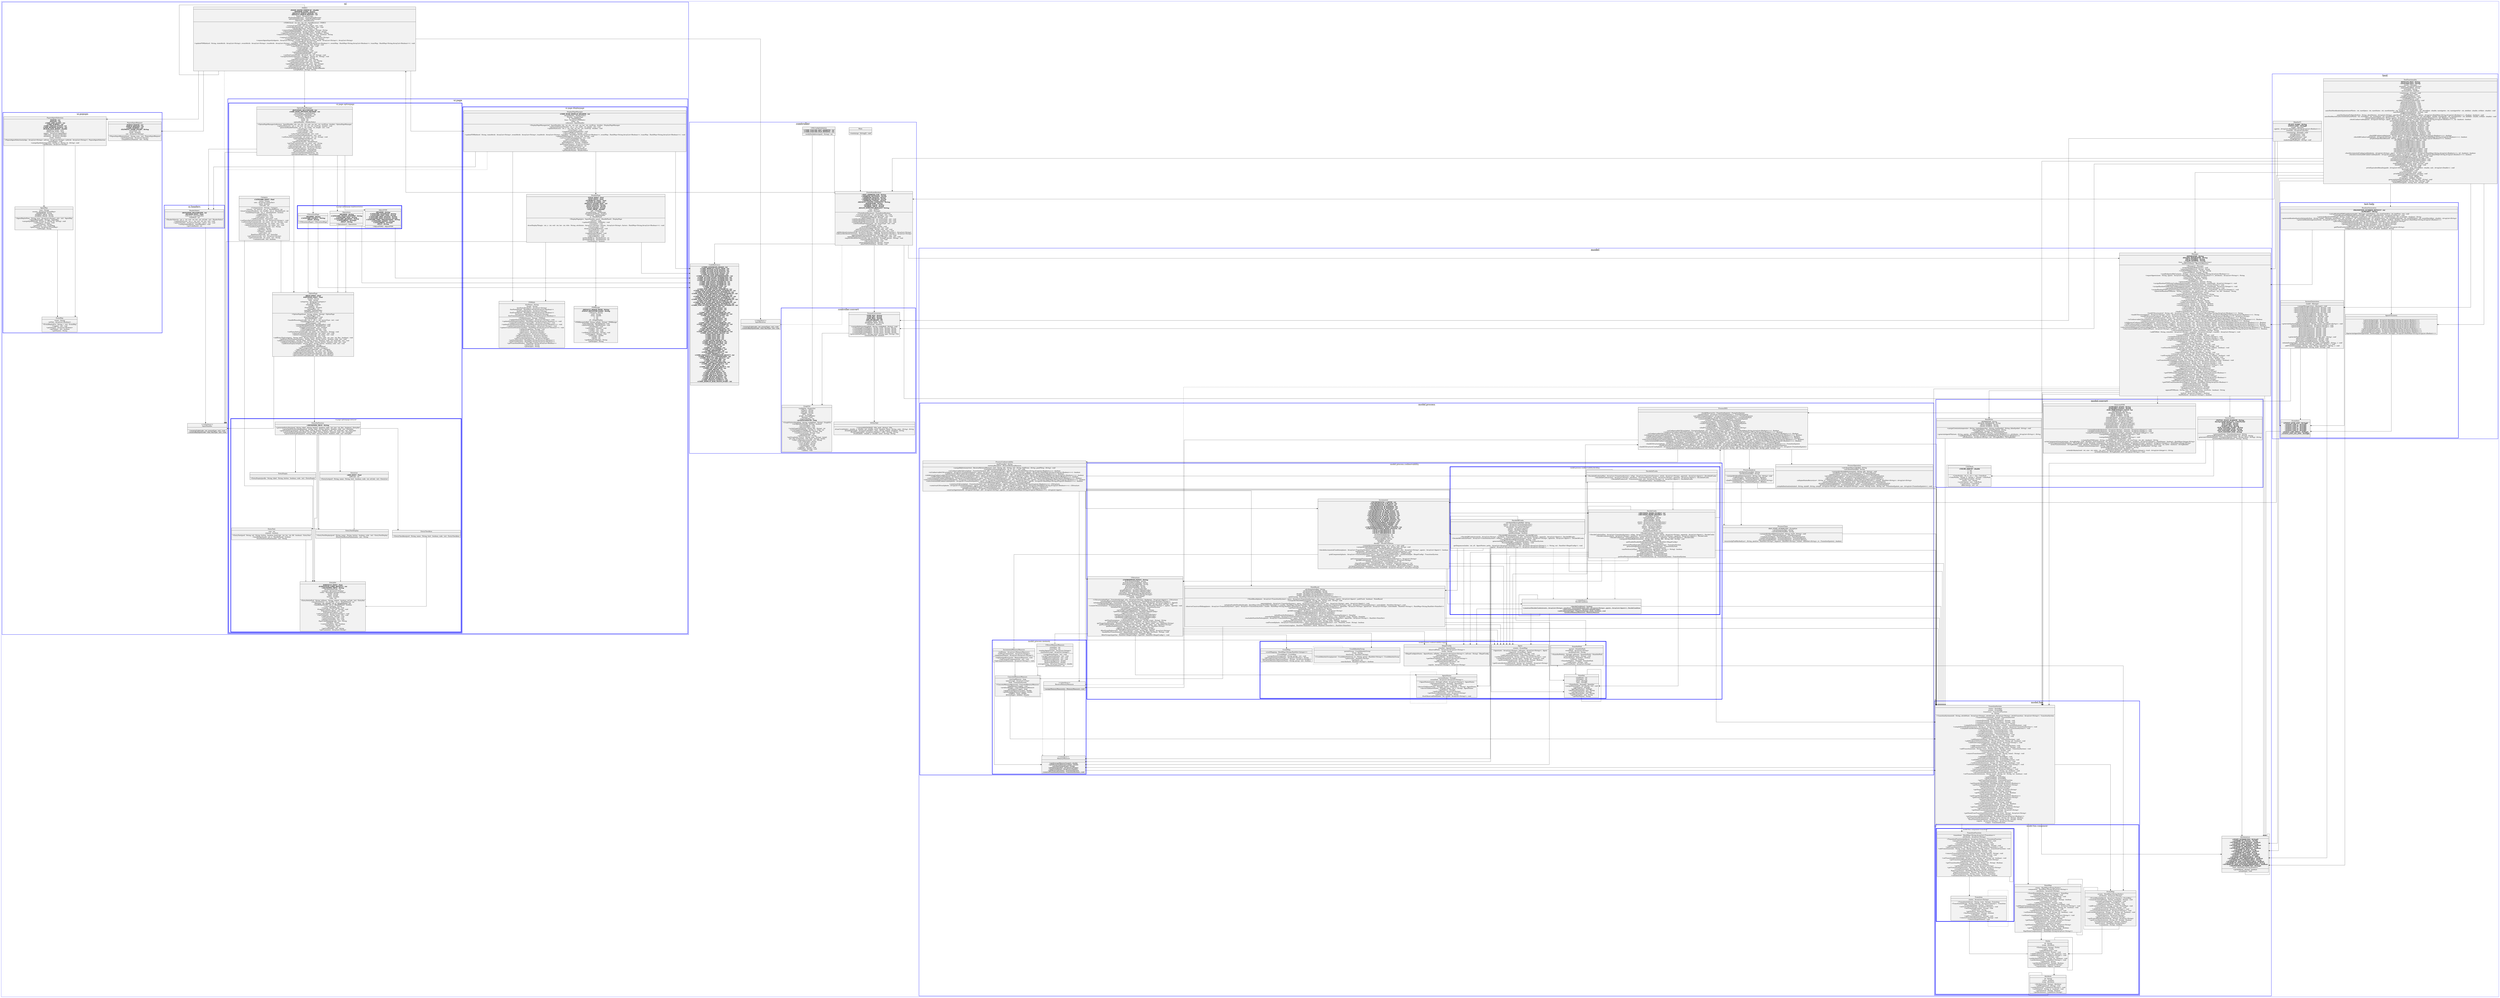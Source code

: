 digraph G {
	node[shape=record,style=filled,fillcolor=gray95];
	edge[concentrate=true];
	graph[splines = ortho, ranksep = 1, ratio = fill, color=blue];
	rankdir = TB;

	n0 [label = <{HeaderSelect|<b><i>-ROTATION_MULTIPLIER : int</i></b><BR/><b><i>-HEADER_FONT : Font</i></b><BR/>-reference : InputHandler<BR/>-codeBase : int|+HeaderSelect(x : int, y : int, wid : int, hei : int, inCode : int) : HeaderSelect<BR/>+updateSizeLoc(x : int, y : int, wid : int, hei : int) : void<BR/>+update(header : ArrayList&lt;String&gt;, select : int) : void<BR/>+setInputHandler(in : InputHandler) : void<BR/>+getCodeBase() : int}>];
	n1 [label = <{DecideSBCoobs|<i>-attributeObservableRef : String</i><BR/>-plants : ArrayList&lt;TransitionSystem&gt;<BR/>-specs : ArrayList&lt;TransitionSystem&gt;<BR/>-attributes : ArrayList&lt;String&gt;<BR/>-agents : ArrayList&lt;Agent&gt;<BR/>-events : HashSet&lt;String&gt;<BR/>-sbStructure : StateBased<BR/>-pathKnowledge : boolean|+DecideSBCoobs(pathIn : boolean) : DecideSBCoobs<BR/>+DecideSBCoobs(eventsIn : ArrayList&lt;String&gt;, specStart : TransitionSystem, attr : ArrayList&lt;String&gt;, agentsIn : ArrayList&lt;Agent&gt;) : DecideSBCoobs<BR/>+DecideSBCoobs(inPlants : ArrayList&lt;TransitionSystem&gt;, inSpecs : ArrayList&lt;TransitionSystem&gt;, attrIn : ArrayList&lt;String&gt;, agentsIn : ArrayList&lt;Agent&gt;) : DecideSBCoobs<BR/><i>+assignAttributeReferences(obs : String) : void</i><BR/>-generateSigmaStarion(spec : TransitionSystem) : TransitionSystem<BR/>#assignPathKnowledge(in : boolean) : void<BR/>-getPathKnowledge() : boolean<BR/>-getSequences(index : int, aS : AgentStates, paths : ArrayList&lt;ArrayList&lt;StateSet&gt;&gt;, use : ArrayList&lt;ArrayList&lt;String&gt;&gt;, s : String, out : HashSet&lt;IllegalConfig&gt;) : void<BR/>-copy(in : ArrayList&lt;ArrayList&lt;String&gt;&gt;) : ArrayList&lt;ArrayList&lt;String&gt;&gt;}>];
	n2 [label = <{UStructMemoryMeasure|-stateSize : int<BR/>-transSize : int<BR/>-numberAgentGroups : ArrayList&lt;Integer&gt;<BR/>-sizeStateGroups : ArrayList&lt;Integer&gt;|+assignStateSize(in : int) : void<BR/>+assignTransitionSize(in : int) : void<BR/>+logAgentGroupSize(in : int) : void<BR/>+logStateGroupSize(in : int) : void<BR/>-getAverageAgents() : double<BR/>-getAverageStates() : double<BR/>-averageList(in : ArrayList&lt;Integer&gt;) : double<BR/>-getMaximumStates() : int}>];
	n3 [label = <{FSMImage|<b><i>-DEFAULT_IMAGE_PATH : String</i></b><BR/><b><i>-EVENT_RECEIVER_NAME : String</i></b><BR/>-reference : String<BR/>-path : String<BR/>-zoom : double<BR/>-x : int<BR/>-y : int<BR/><i>-iD : ImageDisplay</i>|+FSMImage(inRef : String, inPath : String) : FSMImage<BR/><i>+attachPanel(p : HandlePanel) : void</i><BR/><i>+dettachPanel(p : HandlePanel) : void</i><BR/>+drawPage() : void<BR/>+setZoom(in : double) : void<BR/>+setX(in : int) : void<BR/>+setY(in : int) : void<BR/>+setReferenceName(in : String) : void<BR/>+setImage(in : String) : void<BR/>+getZoom() : double<BR/>+getX() : int<BR/>+getY() : int<BR/>+getReferenceName() : String<BR/>+getImage() : String}>];
	n4 [label = <{<i>EntrySet</i>|<b><i>#DEFAULT_FONT : Font</i></b><BR/><b><i>-SUBSYSTEM_CODE_DEFAULT : int</i></b><BR/><b><i>+SIGNIFIER_TRUE : String</i></b><BR/><i>#subSystemCode : int</i><BR/>-contents : ArrayList&lt;String&gt;<BR/>-codes : HashMap&lt;Integer,String&gt;<BR/>-prefix : String<BR/>-label : String<BR/>-button : boolean<BR/>-code : int|+EntrySet(inPref : String, inName : String, submit : boolean, inCode : int) : EntrySet<BR/>+drawEntrySet(y : int, lineHei : int, p : HandlePanel) : int<BR/><u>#draw(y : int, lineHei : int, p : HandlePanel) : int</u><BR/>+handleInput(code : int, p : HandlePanel) : boolean<BR/>+resetContent() : String<BR/>+reset(p : HandlePanel) : void<BR/>#registerCode(in : int, ref : String) : void<BR/>#deregisterCode(in : int) : void<BR/>#deregisterCodes() : void<BR/>+setContents(in : ArrayList&lt;String&gt;) : void<BR/>+setContent(in : String, index : int) : void<BR/>+addContent(in : String) : void<BR/>+resetContentAt(i : int) : void<BR/>+deleteContentAt(i : int) : void<BR/>#getCodeMapping(code : int) : String<BR/>#prefix() : String<BR/>+containsCode(in : int) : boolean<BR/>+getName() : String<BR/>+getCode() : int<BR/>+getContentAt(i : int) : String<BR/>+getContents() : ArrayList&lt;String&gt;}>];
	n5 [label = <{DisplayPage|<b><i>-TITLE_FONT : Font</i></b><BR/><b><i>-TEXT_FONT : Font</i></b><BR/><b><i>-ATTRIBUTE_FONT : Font</i></b><BR/><b><i>-STAND_IN_CODE : int</i></b><BR/><b><i>-DEFAULT_ENTRY_SIZE : int</i></b><BR/><b><i>-TITLE_STATES : String</i></b><BR/><b><i>-TITLE_EVENTS : String</i></b><BR/><b><i>-TITLE_TRANS : String</i></b><BR/><b><i>-VERT_PROP : double</i></b><BR/>-info : FSMInfo<BR/>-imageDisplay : FSMImage<BR/>-displayImageMode : boolean<BR/>-reference : InputHandler<BR/>-p : HandlePanel|+DisplayPage(give : InputHandler, panel : HandlePanel) : DisplayPage<BR/>+draw() : void<BR/>+updateFSMInfo(in : FSMInfo) : void<BR/>+drawInfo() : void<BR/>-drawDisplayThing(x : int, y : int, wid : int, hei : int, title : String, attributes : ArrayList&lt;String&gt;, entries : ArrayList&lt;String&gt;, factors : HashMap&lt;String,ArrayList&lt;Boolean&gt;&gt;) : void<BR/>+drawImage() : void<BR/>-drawCycleImageButton() : void<BR/>+drawDefault() : void<BR/>-addFraming() : void<BR/>+toggleDisplayMode() : void<BR/>+updateImage() : void<BR/>+adjustOffsets() : void<BR/>-getVertBuffer(p : HandlePanel) : int<BR/>-getSideBuffer(p : HandlePanel) : int<BR/>+hasDisplay() : boolean}>];
	n6 [label = <{CrushMap|-crushMapping : HashMap&lt;String,HashSet&lt;Integer&gt;&gt;|+CrushMap() : CrushMap<BR/>+assignStateGroup(state : String, group : int) : void<BR/>+getOutput(importantStates : ArrayList&lt;String&gt;) : String<BR/>+getStateMemberships(stateName : String) : ArrayList&lt;Integer&gt;<BR/>+hasStateMembership(stateName : String, group : int) : boolean}>];
	n7 [label = <{Category|<b><i>-CATEGORY_FONT : Font</i></b><BR/>-name : String<BR/>-sets : ArrayList&lt;EntrySet&gt;<BR/>-open : boolean<BR/>-catCode : int|+Category(nom : String) : Category<BR/>+draw(y : int, heiLine : int, p : HandlePanel) : int<BR/>+drawCategoryHeader(y : int, lineHei : int, p : HandlePanel) : int<BR/>+handleInput(code : int, p : HandlePanel) : boolean<BR/>+toggleOpen() : void<BR/>+hideContents() : void<BR/>+setCode(in : int) : void<BR/>+addEntrySet(in : EntrySet) : void<BR/>+setEntrySetContents(code : int, ref : ArrayList&lt;String&gt;) : void<BR/>+setEntrySetContent(code : int, index : int, ref : String) : void<BR/>+resetEntrySetContent(code : int, index : int) : void<BR/>+deleteEntrySetContent(code : int, index : int) : void<BR/>+resetEntrySetContents(code : int) : String<BR/>+prefix() : String<BR/>+getTitle() : String<BR/>+isOpen() : boolean<BR/>+getCode() : int<BR/>#getEntrySet(code : int) : EntrySet<BR/>+getContents(code : int) : ArrayList&lt;String&gt;<BR/>+getContent(code : int, posit : int) : String<BR/>+contains(code : int) : boolean}>];
	n8 [label = <{ProcessDES||<i>+buildObserver(in : TransitionSystem) : TransitionSystem</i><BR/><i>+product(fsms : ArrayList&lt;TransitionSystem&gt;) : TransitionSystem</i><BR/><i>+parallelComposition(fsms : ArrayList&lt;TransitionSystem&gt;) : TransitionSystem</i><BR/><i>+permissiveUnion(fsms : ArrayList&lt;TransitionSystem&gt;) : TransitionSystem</i><BR/><i>+convertSoloPlantSpec(in : TransitionSystem) : TransitionSystem</i><BR/><i>+trim(in : TransitionSystem) : TransitionSystem</i><BR/><i>+makeAccessible(in : TransitionSystem) : TransitionSystem</i><BR/><i>+makeCoAccessible(in : TransitionSystem) : TransitionSystem</i><BR/><i>+isBlocking(in : TransitionSystem) : Boolean</i><BR/><i>+isAccessible(in : TransitionSystem) : Boolean</i><BR/><i>+findPrivateStates(in : TransitionSystem) : ArrayList&lt;String&gt;</i><BR/><i>+testOpacity(in : TransitionSystem) : Boolean</i><BR/><i>+isCoobservableUStruct(plant : TransitionSystem, attr : ArrayList&lt;String&gt;, agents : ArrayList&lt;HashMap&lt;String,ArrayList&lt;Boolean&gt;&gt;&gt;) : Boolean</i><BR/><i>+isInferenceCoobservableUStruct(plant : TransitionSystem, attr : ArrayList&lt;String&gt;, agents : ArrayList&lt;HashMap&lt;String,ArrayList&lt;Boolean&gt;&gt;&gt;) : Boolean</i><BR/><i>+isCoobservableUStruct(plant : ArrayList&lt;TransitionSystem&gt;, specs : ArrayList&lt;TransitionSystem&gt;, attr : ArrayList&lt;String&gt;, agents : ArrayList&lt;HashMap&lt;String,ArrayList&lt;Boolean&gt;&gt;&gt;) : Boolean</i><BR/><i>+isInferenceCoobservableUStruct(plant : ArrayList&lt;TransitionSystem&gt;, specs : ArrayList&lt;TransitionSystem&gt;, attr : ArrayList&lt;String&gt;, agents : ArrayList&lt;HashMap&lt;String,ArrayList&lt;Boolean&gt;&gt;&gt;) : Boolean</i><BR/><i>+isSBCoobservableUrvashi(plants : ArrayList&lt;TransitionSystem&gt;, specs : ArrayList&lt;TransitionSystem&gt;, attr : ArrayList&lt;String&gt;, agents : ArrayList&lt;HashMap&lt;String,ArrayList&lt;Boolean&gt;&gt;&gt;) : Boolean</i><BR/><i>+isIncrementalCoobservable(plants : ArrayList&lt;TransitionSystem&gt;, specs : ArrayList&lt;TransitionSystem&gt;, attr : ArrayList&lt;String&gt;, agents : ArrayList&lt;HashMap&lt;String,ArrayList&lt;Boolean&gt;&gt;&gt;) : Boolean</i><BR/><i>+isIncrementalInferenceCoobservable(plants : ArrayList&lt;TransitionSystem&gt;, specs : ArrayList&lt;TransitionSystem&gt;, attr : ArrayList&lt;String&gt;, agents : ArrayList&lt;HashMap&lt;String,ArrayList&lt;Boolean&gt;&gt;&gt;) : Boolean</i><BR/><i>+isIncrementalSBCoobservable(plants : ArrayList&lt;TransitionSystem&gt;, specs : ArrayList&lt;TransitionSystem&gt;, attr : ArrayList&lt;String&gt;, agents : ArrayList&lt;HashMap&lt;String,ArrayList&lt;Boolean&gt;&gt;&gt;) : Boolean</i><BR/><i>+buildUStructure(plant : TransitionSystem, attr : ArrayList&lt;String&gt;, agents : ArrayList&lt;HashMap&lt;String,ArrayList&lt;Boolean&gt;&gt;&gt;) : TransitionSystem</i><BR/><i>+buildUStructure(plants : ArrayList&lt;TransitionSystem&gt;, specs : ArrayList&lt;TransitionSystem&gt;, attr : ArrayList&lt;String&gt;, agents : ArrayList&lt;HashMap&lt;String,ArrayList&lt;Boolean&gt;&gt;&gt;) : TransitionSystem</i><BR/><i>+buildUStructureCrush(plant : TransitionSystem, attr : ArrayList&lt;String&gt;, agents : ArrayList&lt;HashMap&lt;String,ArrayList&lt;Boolean&gt;&gt;&gt;) : ArrayList&lt;TransitionSystem&gt;</i><BR/><i>+buildUStructureCrush(plants : ArrayList&lt;TransitionSystem&gt;, specs : ArrayList&lt;TransitionSystem&gt;, attr : ArrayList&lt;String&gt;, agents : ArrayList&lt;HashMap&lt;String,ArrayList&lt;Boolean&gt;&gt;&gt;) : ArrayList&lt;TransitionSystem&gt;</i><BR/><i>+assignReferences(rmm : ReceiveMemoryMeasure, init : String, mark : String, priv : String, obs : String, cont : String, bad : String, good : String) : void</i>}>];
	n9 [label = <{EntryTextDisplay||+EntryTextDisplay(pref : String, name : String, button : boolean, code : int) : EntryTextDisplay<BR/>#formTextButtonName(index : int) : String}>];
	n10 [label = <{OptionPageManager|<b><i>-ROTATION_MULTIPLIER : int</i></b><BR/><b><i>-CODE_BASE_OPTIONS_HEADER : int</i></b><BR/>-optionPages : OptionPage[]<BR/><i>-currentOptionPageIndex : int</i><BR/>-bodyPanel : HandlePanel<BR/>-loading : boolean<BR/>-lastX : int<BR/>-lastY : int<BR/>-optionHeader : HeaderSelect|+OptionPageManager(reference : InputHandler, xIn : int, yIn : int, wid : int, hei : int, vertProp : double) : OptionPageManager<BR/>+updateSizeLoc(x : int, y : int, wid : int, hei : int, vertProp : double) : void<BR/>-generateHandlePanel(x : int, y : int, width : int, height : int) : void<BR/>+drawPage() : void<BR/>+startLoading() : void<BR/>+endLoading() : void<BR/>+clearTextContents(code : int) : void<BR/>+setCurrentOptionPageIndex(in : int) : void<BR/>+setEntrySetContent(code : int, posit : int, ref : String) : void<BR/>+getCodeReferenceBase() : int<BR/>+getSizePageList() : int<BR/>+getHeaderPanel() : HandlePanel<BR/>+getTextContent(code : int, posit : int) : String<BR/>+getCheckboxContent(code : int) : Boolean<BR/>+getContent(code : int) : ArrayList&lt;String&gt;<BR/>+getOptionPageNames() : ArrayList&lt;String&gt;<BR/>-getCurrentPage() : OptionPage<BR/>+getBodyPanel() : HandlePanel<BR/>+getCurrentOptionPageIndex() : int<BR/>+getOptionPageList() : OptionPage[]}>];
	n11 [label = <{Main||<i>+main(args : String[]) : void</i>}>];
	n12 [label = <{UMLConfigValidation|<b><i>+CODE_FAILURE_DOT_ADDRESS : int</i></b><BR/><b><i>+CODE_FAILURE_FILE_MISSING : int</i></b>|-verifyDotAddress(path : String) : int}>];
	n13 [label = <{EntryCheckbox||+EntryCheckbox(pref : String, name : String, butt : boolean, code : int) : EntryCheckbox}>];
	n14 [label = <{EntryList|<b><i>-ADD_FONT : Font</i></b><BR/>-addCode : int|+EntryList(pref : String, name : String, butt : boolean, code : int, inCode : int) : EntryList}>];
	n15 [label = <{TransitionFunction|-transitions : HashMap&lt;String,ArrayList&lt;Transition&gt;&gt;<BR/>-attributes : ArrayList&lt;String&gt;|+TransitionFunction(defAttrib : ArrayList&lt;String&gt;) : TransitionFunction<BR/>+mergeTransitionFunctions(in : TransitionFunction) : void<BR/>+mergeTransitions(in : TransitionFunction) : void<BR/>+renameEvent(old : String, newNom : String) : void<BR/>+addTransition(inState : String, event : String, outState : String) : void<BR/>+addTransitions(state : String, inTransitions : ArrayList&lt;Transition&gt;) : void<BR/>+addTransition(state : String, event : String, target : String, context : TransitionFunction) : void<BR/>+removeStateTransitions(state : String) : void<BR/>+removeEventTransitions(event : String) : void<BR/>+removeTransition(stateFrom : String, event : String, stateTo : String) : void<BR/>+removeTransition(stateFrom : String, event : String) : void<BR/>+setAttributes(attrib : ArrayList&lt;String&gt;) : void<BR/>+setTransitionAttribute(state : String, event : String, ref : String, val : boolean) : void<BR/>+getTransitionsWithAttribute(attrib : String) : ArrayList&lt;String&gt;<BR/>+getAttributes() : ArrayList&lt;String&gt;<BR/>+getTransitionAttribute(state : String, event : String, ref : String) : Boolean<BR/>+getStateNames() : ArrayList&lt;String&gt;<BR/>+getStateEvents(state : String) : ArrayList&lt;String&gt;<BR/>+getTransitionStates(state : String, event : String) : ArrayList&lt;String&gt;<BR/>+eventExists(state : String, event : String) : boolean<BR/>#getTransitions() : HashMap&lt;String,ArrayList&lt;Transition&gt;&gt;<BR/>#getTransitions(state : String) : ArrayList&lt;Transition&gt;<BR/>#getTransition(state : String, event : String) : Transition<BR/>+contains(reference : String, transition : Transition) : boolean}>];
	n16 [label = <{StateMap|-states : HashMap&lt;String,Entity&gt;<BR/>-composition : HashMap&lt;String,ArrayList&lt;String&gt;&gt;<BR/>-attributes : ArrayList&lt;String&gt;|+StateMap(defAttrib : ArrayList&lt;String&gt;) : StateMap<BR/>+mergeStateMaps(in : StateMap) : void<BR/>+mergeStateCompositions(in : StateMap) : void<BR/>+mergeStates(in : StateMap) : void<BR/>+renameState(oldName : String, newName : String) : boolean<BR/>+renameStates() : void<BR/>+addState(stateName : String) : void<BR/>+addState(stateName : String, context : StateMap) : void<BR/>+addStateComposition(keyState : String, composedStates : ArrayList&lt;String&gt;) : void<BR/>+addAttributeToState(stateName : String, attribute : String, set : boolean) : void<BR/>+removeState(stateName : String) : void<BR/>+setAttributes(attrib : ArrayList&lt;String&gt;) : void<BR/>+setStateAttribute(nom : String, ref : String, val : boolean) : void<BR/>+setStates(in : StateMap) : void<BR/>+setStateComposition(state : String, comp : ArrayList&lt;String&gt;) : void<BR/>+setStateCompositions(in : StateMap) : void<BR/>#getState(stateName : String) : Entity<BR/>+getStatesWithAttribute(attrib : String) : ArrayList&lt;String&gt;<BR/>+getAttributes() : ArrayList&lt;String&gt;<BR/>+getNames() : ArrayList&lt;String&gt;<BR/>+getStateComposition(provided : String) : ArrayList&lt;String&gt;<BR/>+stateExists(stateName : String) : boolean<BR/>+getStateAttribute(nom : String, ref : String) : Boolean<BR/>#getStates() : HashMap&lt;String,Entity&gt;<BR/>#getStateCompositions() : HashMap&lt;String,ArrayList&lt;String&gt;&gt;}>];
	n17 [label = <{Transition|-states : ArrayList&lt;String&gt;|+Transition(inEvent : String, state : String) : Transition<BR/>+Transition(inString : String, inStates : ArrayList&lt;String&gt;) : Transition<BR/>#Transition(base : Entity) : Transition<BR/>+setTransitionStates(in : ArrayList&lt;String&gt;) : void<BR/>+setTransitionEvent(in : String) : void<BR/>+getEvent() : String<BR/>+getStates() : ArrayList&lt;String&gt;<BR/>+hasState(stateName : String) : boolean<BR/>+isEmpty() : boolean<BR/>+addTransitionState(in : String) : void<BR/>+removeTransitionState(stateName : String) : void<BR/>+removeTargetStates() : void}>];
	n18 [label = <{ReadWrite|<i>-SEPARATOR : String</i><BR/><i>-REGION_SEPARATOR : String</i><BR/><i>-TRUE_SYMBOL : String</i><BR/><i>-FALSE_SYMBOL : String</i>|<i>+assignConstants(separator : String, regionSeparator : String, trueSymbol : String, falseSymbol : String) : void</i><BR/><i>+generateFile(in : TransitionSystem) : String</i><BR/><i>+readFile(in : String) : TransitionSystem</i><BR/><i>+readDESpotFile(in : String) : TransitionSystem</i><BR/><i>+generateAgentFile(nom : String, agents : ArrayList&lt;HashMap&lt;String,ArrayList&lt;Boolean&gt;&gt;&gt;, attributes : ArrayList&lt;String&gt;) : String</i><BR/><i>+readAgentFile(in : String) : ArrayList&lt;HashMap&lt;String,ArrayList&lt;Boolean&gt;&gt;&gt;</i><BR/><i>-attribute(use : ArrayList&lt;String&gt;, out : StringBuilder) : StringBuilder</i>}>];
	n19 [label = <{StateSetPath|-parent : StateSetPath<BR/>-eventPath : ArrayList&lt;String&gt;<BR/>-problemEvent : String|+StateSetPath(in : String[], inParent : StateSetPath) : StateSetPath<BR/>+setProblemEvent(in : String) : void<BR/>#search(check : StateSet) : boolean<BR/>+isNew() : boolean<BR/>+StateSetPath(in : String[]) : StateSetPath<BR/>+addEvent(s : String) : void<BR/>+getEventPath() : ArrayList&lt;String&gt;}>];
	n20 [label = <{AgentRep|-nom : String<BR/>-events : ArrayList&lt;EventRep&gt;<BR/><i>-SEPARATOR : String</i><BR/><i>-SYMBOL_TRUE : String</i><BR/><i>-SYMBOL_FALSE : String</i>|+AgentRep(inNom : String, eves : ArrayList&lt;String&gt;, attr : int) : AgentRep<BR/>+AgentRep(readIn : String) : AgentRep<BR/><i>+assignSymbols(sep : String, tr : String, fa : String) : void</i><BR/>+setName(in : String) : void<BR/>+getName() : String<BR/>+getEvent(i : int) : EventRep<BR/>+getEvents() : ArrayList&lt;EventRep&gt;<BR/>+toString() : String}>];
	n21 [label = <{GenerateFSM|<b><i>-ALPHABET_STATE : String</i></b><BR/><b><i>-ALPHABET_EVENT : String</i></b><BR/><b><i>-MAX_PERCENTAGE_VALUE : int</i></b><BR/><i>-SEPARATOR : String</i><BR/><i>-REGION_SEPARATOR : String</i><BR/><i>-TRUE_SYMBOL : String</i><BR/><i>-FALSE_SYMBOL : String</i><BR/><i>-stateAttributes : ArrayList&lt;String&gt;</i><BR/><i>-stateNumbers : ArrayList&lt;Integer&gt;</i><BR/><i>-eventAttributes : ArrayList&lt;String&gt;</i><BR/><i>-eventNumbers : ArrayList&lt;Integer&gt;</i><BR/><i>-transitionAttributes : ArrayList&lt;String&gt;</i><BR/><i>-transitionNumbers : ArrayList&lt;Integer&gt;</i><BR/><i>-defaultStateSet : ArrayList&lt;String&gt;</i><BR/><i>-defaultEventSet : ArrayList&lt;String&gt;</i>|<i>+assignStateAttributes(in : ArrayList&lt;String&gt;, amounts : ArrayList&lt;Integer&gt;) : void</i><BR/><i>+assignEventAttributes(in : ArrayList&lt;String&gt;, amounts : ArrayList&lt;Integer&gt;) : void</i><BR/><i>+assignTransitionAttributes(in : ArrayList&lt;String&gt;, amounts : ArrayList&lt;Integer&gt;) : void</i><BR/><i>+assignDefaultStateSet(in : ArrayList&lt;String&gt;) : void</i><BR/><i>+wipeDefaultStateSet() : void</i><BR/><i>+assignDefaultEventSet(in : ArrayList&lt;String&gt;) : void</i><BR/><i>+wipeDefaultEventSet() : void</i><BR/><i>+createNewFSM(name : String, sizeStates : int, sizeEvents : int, sizeTrans : int, det : boolean) : String</i><BR/><i>-writeComponentGenerative(out : StringBuilder, rand : Random, sizeComponent : int, attributes : ArrayList&lt;String&gt;, numbers : ArrayList&lt;Integer&gt;, stateNames : boolean) : HashMap&lt;Integer,String&gt;</i><BR/><i>-writeComponentDefaultSet(out : StringBuilder, rand : Random, components : ArrayList&lt;String&gt;, attributes : ArrayList&lt;String&gt;, numbers : ArrayList&lt;Integer&gt;) : HashMap&lt;Integer,String&gt;</i><BR/><i>-writeTransitions(out : StringBuilder, rand : Random, stateNames : HashMap&lt;Integer,String&gt;, eventNames : HashMap&lt;Integer,String&gt;, sizeTrans : int, isDet : boolean) : StringBuilder</i><BR/><i>+assignConstants(separator : String, regionSeparator : String, trueSymbol : String, falseSymbol : String) : void</i><BR/><i>-generateName(i : int, character : boolean) : String</i><BR/><i>-getRandomValue(rand : Random) : int</i><BR/><i>-writeAttributes(rand : int, size : int, index : int, attri : ArrayList&lt;String&gt;, numbers : ArrayList&lt;Integer&gt;, track : ArrayList&lt;Integer&gt;) : String</i><BR/><i>-writeAttribute(out : StringBuilder, attri : ArrayList&lt;String&gt;) : void</i>}>];
	n22 [label = <{ProcessAnalysis|<i>-attributePrivateRef : String</i><BR/><i>-attributeInitialRef : String</i>|<i>+assignAttributeReferences(priv : String, init : String) : void</i><BR/><i>+isBlocking(in : TransitionSystem) : Boolean</i><BR/><i>+isAccessible(in : TransitionSystem) : Boolean</i><BR/><i>+findPrivateStates(in : TransitionSystem) : ArrayList&lt;String&gt;</i><BR/><i>+testOpacity(in : TransitionSystem) : Boolean</i>}>];
	n23 [label = <{EntryText|-size : int<BR/>-expand : boolean|+EntryText(pref : String, ref : String, button : boolean, buttCode : int, len : int, fill : boolean) : EntryText<BR/>+handleInput(code : int, p : HandlePanel) : boolean<BR/>-formTextEntryName(index : int) : String}>];
	n24 [label = <{IllegalConfig|-stateSet : AgentStates<BR/>-observedPaths : ArrayList&lt;ArrayList&lt;String&gt;&gt;<BR/>-event : String|+IllegalConfig(inStates : AgentStates, inPaths : ArrayList&lt;ArrayList&lt;String&gt;&gt;, inEvent : String) : IllegalConfig<BR/>+getStateSet() : AgentStates<BR/>+getEventPath() : ArrayList&lt;String&gt;<BR/>+getObservedPaths() : ArrayList&lt;ArrayList&lt;String&gt;&gt;<BR/>+getEventPathLength() : int<BR/>+getNumberDistinctEvents() : int<BR/>+getEvent() : String<BR/>-copy(in : ArrayList&lt;String&gt;) : ArrayList&lt;String&gt;}>];
	n25 [label = <{SVGtoTikZ||<i>+convertSVGToTikZ(f : File, path : String) : File</i><BR/><i>-drawCircleNode(x : double, y : double, rad : double, mark : boolean, name : String, color : String) : String</i><BR/><i>-drawEdges(path : ArrayList&lt;Double&gt;, color : String, dotted : boolean) : String</i><BR/><i>-drawPolygon(path : ArrayList&lt;Double&gt;, color : String) : String</i><BR/><i>-drawLabel(x : double, y : double, name : String) : String</i>}>];
	n26 [label = <{AgentStates|-currentStates : String[]<BR/>-eventPath : ArrayList&lt;ArrayList&lt;String&gt;&gt;|+AgentStates(states : String[], inPath : ArrayList&lt;String&gt;) : AgentStates<BR/>+AgentStates(states : String[]) : AgentStates<BR/>+addGuess(index : int, s : String) : void<BR/>+deriveChild(newStates : String[], canAct : boolean[], s : String) : AgentStates<BR/>+deriveChild(newStates : String[], index : int, s : String) : AgentStates<BR/>+getStates() : String[]<BR/>+getEventPath() : ArrayList&lt;String&gt;<BR/>+getObservedPath(index : int) : ArrayList&lt;String&gt;<BR/>+getCompositeName() : String<BR/>#setObservedPath(index : int, inPath : ArrayList&lt;String&gt;) : void}>];
	n27 [label = <{PopoutAgentSelection|<b><i>-WIDTH : int</i></b><BR/><b><i>-HEIGHT : int</i></b><BR/><b><i>-CODE_ADD_AGENT : int</i></b><BR/><b><i>-CODE_SUBMIT : int</i></b><BR/><b><i>-CODE_TOGGLE_EVENT : int</i></b><BR/><b><i>-CODE_REMOVE_RANGE : int</i></b><BR/><b><i>-BLOCK_SIZE_RATIO : double</i></b><BR/>-DEFAULT_FONT : Font<BR/>-SMALLER_FONT : Font<BR/>-agents : ArrayList&lt;AgentRep&gt;<BR/>-refEvents : ArrayList&lt;String&gt;<BR/>-attributes : ArrayList&lt;String&gt;<BR/>-ready : boolean|+PopoutAgentSelection(inAge : ArrayList&lt;String&gt;, inEven : ArrayList&lt;String&gt;, inAttrib : ArrayList&lt;String&gt;) : PopoutAgentSelection<BR/>+drawPage() : void<BR/><i>+assignSymbols(separator : String, tr : String, fa : String) : void</i><BR/>+getResult() : ArrayList&lt;String&gt;}>];
	n28 [label = <{Attribute|-id : String<BR/>-value : boolean<BR/>-wrap : Attribute|+Attribute(inId : String) : Attribute<BR/>+addWrapper(ref : String) : void<BR/>+setAttributes(in : LinkedList&lt;String&gt;) : void<BR/>+setValue(ref : String, in : boolean) : void<BR/>+getValue(ref : String) : Boolean<BR/>+getAttributes() : LinkedList&lt;String&gt;}>];
	n29 [label = <{ColorPack|<b><i>-COLOR_ADJUST : double</i></b><BR/>-r : int<BR/>-g : int<BR/>-b : int|+ColorPack(a : int, d : int, c : int) : ColorPack<BR/>+ColorPack(a : String, d : String, c : String) : ColorPack<BR/>+getGraphvizColor() : String<BR/>-hex(in : int) : String<BR/>+cycleColor(in : int) : ColorPack<BR/>+cycleColor() : ColorPack<BR/>-affixColor(in : int) : int}>];
	n30 [label = <{UStructurePage|<b><i>-HEADER : String</i></b><BR/><b><i>-CATEGORY_USTRUC : String</i></b><BR/><b><i>-HELP : String</i></b>|+UStructurePage() : UStructurePage}>];
	n31 [label = <{FSMInfo|-fsmName : String<BR/>-image : String<BR/>-fsmStateAttributes : ArrayList&lt;String&gt;<BR/>-fsmStateDetails : HashMap&lt;String,ArrayList&lt;Boolean&gt;&gt;<BR/>-fsmEventAttributes : ArrayList&lt;String&gt;<BR/>-fsmEventDetails : HashMap&lt;String,ArrayList&lt;Boolean&gt;&gt;<BR/>-fsmTransitionAttributes : ArrayList&lt;String&gt;<BR/>-fsmTransitionDetails : HashMap&lt;String,ArrayList&lt;Boolean&gt;&gt;|+FSMInfo(name : String) : FSMInfo<BR/>+updateStateAttributes(statAttr : ArrayList&lt;String&gt;) : void<BR/>+updateStateDetails(statDeta : HashMap&lt;String,ArrayList&lt;Boolean&gt;&gt;) : void<BR/>+updateEventAttributes(evenAttr : ArrayList&lt;String&gt;) : void<BR/>+updateEventDetails(evenDeta : HashMap&lt;String,ArrayList&lt;Boolean&gt;&gt;) : void<BR/>+updateTransitionAttributes(transAttr : ArrayList&lt;String&gt;) : void<BR/>+updateTransitionDetails(transDeta : HashMap&lt;String,ArrayList&lt;Boolean&gt;&gt;) : void<BR/>+updateImage(img : String) : void<BR/>+getStates() : ArrayList&lt;String&gt;<BR/>+getEvents() : ArrayList&lt;String&gt;<BR/>+getTransitions() : ArrayList&lt;String&gt;<BR/>+getStateAttributes() : ArrayList&lt;String&gt;<BR/>+getEventAttributes() : ArrayList&lt;String&gt;<BR/>+getTransitionAttributes() : ArrayList&lt;String&gt;<BR/>+getStateDetails() : HashMap&lt;String,ArrayList&lt;Boolean&gt;&gt;<BR/>+getEventDetails() : HashMap&lt;String,ArrayList&lt;Boolean&gt;&gt;<BR/>+getTransitionDetails() : HashMap&lt;String,ArrayList&lt;Boolean&gt;&gt;<BR/>+getName() : String<BR/>+getImage() : String}>];
	n32 [label = <{ProcessOperation|<i>+attributeObservableRef : String</i><BR/><i>+attributeInitialRef : String</i>|<i>+assignAttributeReferences(init : String, obs : String) : void</i><BR/><i>+buildObserver(in : TransitionSystem) : TransitionSystem</i><BR/><i>+product(fsms : ArrayList&lt;TransitionSystem&gt;) : TransitionSystem</i><BR/><i>+parallelComposition(fsms : ArrayList&lt;TransitionSystem&gt;) : TransitionSystem</i><BR/><i>+permissiveUnion(fsms : ArrayList&lt;TransitionSystem&gt;) : TransitionSystem</i><BR/><i>-collapseStates(in : TransitionSystem) : HashMap&lt;String,ArrayList&lt;String&gt;&gt;</i><BR/><i>-collapseStatesRecurs(curr : String, in : TransitionSystem, map : HashMap&lt;String,ArrayList&lt;String&gt;&gt;, visited : HashSet&lt;String&gt;) : ArrayList&lt;String&gt;</i><BR/><i>-productHelper(in : TransitionSystem, other : TransitionSystem) : TransitionSystem</i><BR/><i>-parallelCompositionHelper(in : TransitionSystem, other : TransitionSystem) : TransitionSystem</i><BR/><i>-permissiveUnionHelper(in : TransitionSystem, other : TransitionSystem) : TransitionSystem</i><BR/><i>-compileDestination(stateA : String, stateB : String, compA : ArrayList&lt;String&gt;, compB : ArrayList&lt;String&gt;, source : String, event : String, out : TransitionSystem, use : ArrayList&lt;TransitionSystem&gt;) : void</i>}>];
	n33 [label = <{AgentChicanery||<i>+generateAgentsA() : ArrayList&lt;HashMap&lt;String,ArrayList&lt;Boolean&gt;&gt;&gt;</i><BR/><i>+generateAgentsB() : ArrayList&lt;HashMap&lt;String,ArrayList&lt;Boolean&gt;&gt;&gt;</i><BR/><i>+generateAgentsB2() : ArrayList&lt;HashMap&lt;String,ArrayList&lt;Boolean&gt;&gt;&gt;</i><BR/><i>+generateAgentsC() : ArrayList&lt;HashMap&lt;String,ArrayList&lt;Boolean&gt;&gt;&gt;</i><BR/><i>+generateAgentsD() : ArrayList&lt;HashMap&lt;String,ArrayList&lt;Boolean&gt;&gt;&gt;</i><BR/><i>+generateAgentsE() : ArrayList&lt;HashMap&lt;String,ArrayList&lt;Boolean&gt;&gt;&gt;</i><BR/><i>+generateAgentsFinn5() : ArrayList&lt;HashMap&lt;String,ArrayList&lt;Boolean&gt;&gt;&gt;</i><BR/><i>+generateAgentsLiuOne() : ArrayList&lt;HashMap&lt;String,ArrayList&lt;Boolean&gt;&gt;&gt;</i><BR/><i>+generateAgentsUrvashi() : ArrayList&lt;HashMap&lt;String,ArrayList&lt;Boolean&gt;&gt;&gt;</i><BR/><i>#generateAgentSet(agentInfo : boolean[][][], eventList : String[]) : ArrayList&lt;HashMap&lt;String,ArrayList&lt;Boolean&gt;&gt;&gt;</i>}>];
	n34 [label = <{DecideCoobs|<b><i>+DECISION_MODE_ENABLE : int</i></b><BR/><b><i>+DECISION_MODE_DISABLE : int</i></b><BR/><i>-initialRef : String</i><BR/><i>-controllableRef : String</i><BR/><i>-badTransRef : String</i><BR/><i>-observableRef : String</i><BR/>-plants : ArrayList&lt;TransitionSystem&gt;<BR/>-specs : ArrayList&lt;TransitionSystem&gt;<BR/>-attr : ArrayList&lt;String&gt;<BR/>-agents : ArrayList&lt;Agent&gt;<BR/>-events : HashSet&lt;String&gt;<BR/>#ustruct : UStructure<BR/>-enableDisableMode : int|+DecideCoobs() : DecideCoobs<BR/>+DecideCoobs(inPlan : ArrayList&lt;TransitionSystem&gt;, inSpe : ArrayList&lt;TransitionSystem&gt;, attrIn : ArrayList&lt;String&gt;, agentsIn : ArrayList&lt;Agent&gt;) : DecideCoobs<BR/>+DecideCoobs(eventsIn : ArrayList&lt;String&gt;, specStart : TransitionSystem, attrIn : ArrayList&lt;String&gt;, agentsIn : ArrayList&lt;Agent&gt;) : DecideCoobs<BR/>+DecideCoobs(root : TransitionSystem, attrIn : ArrayList&lt;String&gt;, agentsIn : ArrayList&lt;Agent&gt;) : DecideCoobs<BR/><i>+assignAttributeReferences(init : String, cont : String, obs : String, bad : String) : void</i><BR/>-decideResult() : boolean<BR/>-getEnableDisableModeCounterExamples() : HashSet&lt;IllegalConfig&gt;<BR/>+getUStructure() : UStructure<BR/>-generatePlantSigmaStarion(template : TransitionSystem) : TransitionSystem<BR/>-generateSigmaStarion(spec : TransitionSystem) : TransitionSystem<BR/>-deriveTruePlant() : TransitionSystem<BR/>-cantPerform(ultSpec : TransitionSystem, specState : String, e : String) : boolean<BR/>-getRelevantEvents() : HashSet&lt;String&gt;<BR/>-isSpecEventNoPlant() : boolean<BR/>-parallelCompSpecs() : TransitionSystem<BR/>-parallelCompPlants() : TransitionSystem<BR/>-performPermissiveUnion(pl : TransitionSystem, sp : TransitionSystem) : TransitionSystem}>];
	n35 [label = <{GenerateDot|<b><i>-INITIAL_STATE_MARKER : String</i></b><BR/><b><i>-backgroundColorCycle : ColorPack[]</i></b><BR/><b><i>-SUB_START : String</i></b><BR/><b><i>-SUP_START : String</i></b><BR/><b><i>-SCRIPT_END : String</i></b><BR/><b><i>-SUB_CONVERT_START : String</i></b><BR/><b><i>-SUB_CONVERT_END : String</i></b><BR/><b><i>-SUP_CONVERT_START : String</i></b><BR/><b><i>-SUP_CONVERT_END : String</i></b>|<i>+generateDot(in : TransitionSystem) : String</i><BR/><i>-generateStateDot(in : TransitionSystem, ref : String) : String</i><BR/><i>-generateTransitionDot(in : TransitionSystem, state : String, event : String) : String</i><BR/><i>-processObjectNameScripts(in : String) : String</i>}>];
	n36 [label = <{UStructure|<b><i>-UNOBSERVED_EVENT : String</i></b><BR/><i>#attributeInitialRef : String</i><BR/><i>#attributeObservableRef : String</i><BR/><i>#attributeControllableRef : String</i><BR/><i>#attributeBadRef : String</i><BR/><i>#attributeGoodRef : String</i><BR/>-uStructure : TransitionSystem<BR/>-goodBadStates : HashSet&lt;IllegalConfig&gt;<BR/>-badGoodStates : HashSet&lt;IllegalConfig&gt;<BR/>-objectMap : HashMap&lt;String,AgentStates&gt;<BR/>-eventNameMap : HashMap&lt;String,String[]&gt;<BR/>-crushMap : CrushMap[]<BR/>-agents : Agent[]|+UStructure(thePlant : TransitionSystem, attr : ArrayList&lt;String&gt;, theAgents : ArrayList&lt;Agent&gt;) : UStructure<BR/>-initializeBadTransitions(thePlant : TransitionSystem) : HashMap&lt;String,HashSet&lt;String&gt;&gt;<BR/>-initializeAgents(thePlant : TransitionSystem, attr : ArrayList&lt;String&gt;, theAgents : ArrayList&lt;Agent&gt;) : Agent[]<BR/><i>+assignAttributeReferences(init : String, obs : String, cont : String, bad : String, good : String) : void</i><BR/>+createUStructure(plant : TransitionSystem, badTransitions : HashMap&lt;String,HashSet&lt;String&gt;&gt;, agents : Agent[]) : void<BR/>-initializeUStructure(plant : TransitionSystem) : TransitionSystem<BR/>-calculateCrush(display : boolean) : void<BR/>+printOutCrushMaps(pointOut : boolean) : String<BR/>+getFilteredIllegalConfigStates() : HashSet&lt;IllegalConfig&gt;<BR/>+getUStructure() : TransitionSystem<BR/>+getCrushUStructures() : ArrayList&lt;TransitionSystem&gt;<BR/>+getIllegalConfigOneStates() : HashSet&lt;IllegalConfig&gt;<BR/>+getIllegalConfigTwoStates() : HashSet&lt;IllegalConfig&gt;<BR/>+getCrushMappings() : CrushMap[]<BR/>-getNextState(plant : TransitionSystem, currState : String, event : String) : String<BR/>-getState(plant : TransitionSystem, eventPath : ArrayList&lt;String&gt;) : String<BR/>-getTargetStates(states : HashSet&lt;String&gt;, event : String, age : Agent, index : int) : HashSet&lt;String&gt;<BR/>-getPossibleVisibleEvents(states : HashSet&lt;String&gt;, age : Agent, index : int) : HashSet&lt;String&gt;<BR/>-getReachableStates(start : String, age : Agent, index : int) : HashSet&lt;String&gt;<BR/>-copy(in : ArrayList&lt;String&gt;) : ArrayList&lt;String&gt;<BR/>-isMeaninglessTransition(events : String[]) : boolean<BR/>-filterEventPath(events : ArrayList&lt;String&gt;, contr : String, age : Agent) : ArrayList&lt;String&gt;<BR/>-handleNewTransition(next : AgentStates, eventName : String[], currState : String) : void<BR/>-constructEventName(es : String[]) : String<BR/>-filterGroups(typeOne : HashSet&lt;IllegalConfig&gt;, typeTwo : HashSet&lt;IllegalConfig&gt;) : void}>];
	n37 [label = <{SkiptheUI|<b><i>-PLANT_NAME : String</i></b><BR/><b><i>-EVENT_LIST : String[]</i></b><BR/><i>-model : Manager</i><BR/><i>-agents : ArrayList&lt;HashMap&lt;String,ArrayList&lt;Boolean&gt;&gt;&gt;</i><BR/><i>-eventAtt : ArrayList&lt;String&gt;</i>|<i>+main(args : String[]) : void</i><BR/><i>-setupStates() : void</i><BR/><i>-setupEvents() : void</i><BR/><i>-setupTransitions() : void</i><BR/><i>-setupAgents() : void</i><BR/><i>-makeImageDisplay(in : String) : void</i>}>];
	n38 [label = <{<i>OptionPage</i>|<b><i>-HELP_FONT : Font</i></b><BR/><b><i>#OPTIONS_FONT : Font</i></b><BR/>-header : String<BR/>-help : String<BR/>-categories : ArrayList&lt;Category&gt;<BR/><i>-p : HandlePanel</i><BR/>-showHelp : boolean<BR/>-helpKey : int<BR/>-showSettings : boolean<BR/>-settingsKey : int<BR/><i>-inputRef : InputHandler</i><BR/><i>-lineHeightFraction : int</i>|+OptionPage(head : String, inHelp : String) : OptionPage<BR/>+drawPage() : void<BR/>-drawNormalPage() : void<BR/>-drawHelpPage() : void<BR/>+handleMouseInput(code : int, x : int, y : int, mouseType : int) : void<BR/>+handleInput(code : int) : boolean<BR/>-addFraming() : void<BR/><i>+assignInputHandler(iR : InputHandler) : void</i><BR/><i>+assignHandlePanel(inP : HandlePanel) : void</i><BR/>+toggleCategory(code : int) : boolean<BR/>+addCategory(title : String) : void<BR/>+resetCodeEntries(code : int) : void<BR/>+setEntrySetContent(code : int, index : int, reference : String) : void<BR/>+removeContentsFromCode(code : int, index : int) : void<BR/>+deleteContentsFromCode(code : int, index : int) : void<BR/>+resetContents(code : int) : void<BR/>+addEntryText(category : String, label : String, button : boolean, code : int, size : int, flex : boolean) : void<BR/>+addEntryTextDisplay(category : String, label : String, button : boolean, code : int) : void<BR/>+addEntryList(category : String, label : String, button : boolean, code : int, newCode : int) : void<BR/>+addEntryCheckbox(category : String, label : String, button : boolean, code : int) : void<BR/>+addEntryEmpty(category : String, label : String, button : boolean, code : int) : void<BR/>+getHeader() : String<BR/><i>+getHandlePanel() : HandlePanel</i><BR/>+getCategory(title : String) : Category<BR/>+getCategoryFromCode(code : int) : Category<BR/>+getTextFromCode(code : int, posit : int) : String<BR/>+getIntegerFromCode(code : int, posit : int) : Integer<BR/>+getCheckboxContentsFromCode(code : int) : Boolean<BR/>+getContentFromCode(code : int) : ArrayList&lt;String&gt;}>];
	n39 [label = <{FormatConversion|<b><i>-TYPE_SVG : String</i></b><BR/><b><i>-TYPE_JPG : String</i></b><BR/><b><i>-TYPE_PNG : String</i></b><BR/><b><i>-DPI_INCREASE : int</i></b><BR/><i>-CONFIG_PATH : String</i><BR/><i>-WORKING_PATH : String</i><BR/><i>-initialized : boolean</i>|<i>+assignPaths(workingPath : String, configPath : String) : void</i><BR/><i>+createImgFromFSM(fsm : String, name : String) : String</i><BR/><i>+createSVGFromFSM(fsm : String, name : String) : String</i><BR/><i>+createTikZFromSVG(fsm : String, name : String) : String</i><BR/><i>+createTikZFromFSM(fsm : String, name : String) : String</i><BR/><i>+generateDotFile(fsm : String, name : String, type : String) : File</i><BR/><i>-initializeCheck() : boolean</i>}>];
	n40 [label = <{ConcreteMemoryMeasure|-startingMemory : long<BR/>-spaceUsage : ArrayList&lt;Long&gt;<BR/>-hold : TransitionSystem|+ConcreteMemoryMeasure() : ConcreteMemoryMeasure<BR/>+logMemoryUsage() : void<BR/><i>+produceBlank() : ConcreteMemoryMeasure</i><BR/>-getMemoryUsage() : long<BR/>+getAverageMemoryUsage() : double<BR/>+getMaximumMemoryUsage() : double<BR/><i>-inMB(in : long) : double</i><BR/><i>#threeSig(in : double) : Double</i>}>];
	n41 [label = <{ProcessCoobservability|<i>-badTransRef : String</i><BR/><i>-memoryRecipient : ReceiveMemoryMeasure</i>|<i>+assignReferences(rmm : ReceiveMemoryMeasure, cont : String, obs : String, init : String, badTrans : String, goodThing : String) : void</i><BR/><i>+assignIncrementalOptions(a : int, b : int, c : int) : void</i><BR/><i>+isCoobservableUStruct(plant : TransitionSystem, attr : ArrayList&lt;String&gt;, agents : ArrayList&lt;HashMap&lt;String,ArrayList&lt;Boolean&gt;&gt;&gt;) : boolean</i><BR/><i>+isCoobservableUStruct(plants : ArrayList&lt;TransitionSystem&gt;, specs : ArrayList&lt;TransitionSystem&gt;, attr : ArrayList&lt;String&gt;, agents : ArrayList&lt;HashMap&lt;String,ArrayList&lt;Boolean&gt;&gt;&gt;) : boolean</i><BR/><i>+isInferenceCoobservableUStruct(plant : TransitionSystem, attr : ArrayList&lt;String&gt;, agents : ArrayList&lt;HashMap&lt;String,ArrayList&lt;Boolean&gt;&gt;&gt;) : boolean</i><BR/><i>+isInferenceCoobservableUStruct(plants : ArrayList&lt;TransitionSystem&gt;, specs : ArrayList&lt;TransitionSystem&gt;, attr : ArrayList&lt;String&gt;, agents : ArrayList&lt;HashMap&lt;String,ArrayList&lt;Boolean&gt;&gt;&gt;) : boolean</i><BR/><i>+isSBCoobservable(plants : ArrayList&lt;TransitionSystem&gt;, specs : ArrayList&lt;TransitionSystem&gt;, attr : ArrayList&lt;String&gt;, agents : ArrayList&lt;HashMap&lt;String,ArrayList&lt;Boolean&gt;&gt;&gt;) : boolean</i><BR/><i>+isIncrementalCoobservable(plants : ArrayList&lt;TransitionSystem&gt;, specs : ArrayList&lt;TransitionSystem&gt;, attr : ArrayList&lt;String&gt;, agents : ArrayList&lt;HashMap&lt;String,ArrayList&lt;Boolean&gt;&gt;&gt;) : boolean</i><BR/><i>+isIncrementalInferenceCoobservable(plants : ArrayList&lt;TransitionSystem&gt;, specs : ArrayList&lt;TransitionSystem&gt;, attr : ArrayList&lt;String&gt;, agents : ArrayList&lt;HashMap&lt;String,ArrayList&lt;Boolean&gt;&gt;&gt;) : boolean</i><BR/><i>+isIncrementalSBCoobservable(plants : ArrayList&lt;TransitionSystem&gt;, specs : ArrayList&lt;TransitionSystem&gt;, attr : ArrayList&lt;String&gt;, agents : ArrayList&lt;HashMap&lt;String,ArrayList&lt;Boolean&gt;&gt;&gt;) : boolean</i><BR/><i>+convertSoloPlantSpec(plant : TransitionSystem) : TransitionSystem</i><BR/><i>+constructUStruct(plant : TransitionSystem, attr : ArrayList&lt;String&gt;, agents : ArrayList&lt;HashMap&lt;String,ArrayList&lt;Boolean&gt;&gt;&gt;) : UStructure</i><BR/><i>+constructUStruct(plants : ArrayList&lt;TransitionSystem&gt;, specs : ArrayList&lt;TransitionSystem&gt;, attr : ArrayList&lt;String&gt;, agents : ArrayList&lt;HashMap&lt;String,ArrayList&lt;Boolean&gt;&gt;&gt;) : UStructure</i><BR/><i>+constructUStructRaw(plant : TransitionSystem, attr : ArrayList&lt;String&gt;, agents : ArrayList&lt;Agent&gt;) : UStructure</i><BR/><i>-getAllEvents(plants : ArrayList&lt;TransitionSystem&gt;, specs : ArrayList&lt;TransitionSystem&gt;) : ArrayList&lt;String&gt;</i><BR/><i>-constructAgents(event : ArrayList&lt;String&gt;, attr : ArrayList&lt;String&gt;, agents : ArrayList&lt;HashMap&lt;String,ArrayList&lt;Boolean&gt;&gt;&gt;) : ArrayList&lt;Agent&gt;</i>}>];
	n42 [label = <{Agent|-events : EventMap|+Agent(attr : ArrayList&lt;String&gt;, inEvents : ArrayList&lt;String&gt;) : Agent<BR/>+Agent(in : EventMap) : Agent<BR/>+addUnknownEvent(in : String) : void<BR/>+addUnknownEvents(in : Collection&lt;String&gt;) : void<BR/>+setAttributeTrue(attrib : String, names : ArrayList&lt;String&gt;) : void<BR/>+setAttribute(attrib : String, name : String, set : boolean) : void<BR/>+getEventAttribute(event : String, attrib : String) : Boolean<BR/>+getEvents() : ArrayList&lt;String&gt;<BR/>+getEventsAttributeSet(attrib : String, val : boolean) : ArrayList&lt;String&gt;<BR/>+contains(eventName : String) : boolean}>];
	n43 [label = <{StateBased|<i>-attributeInitialRef : String</i><BR/><i>-attributeObservableRef : String</i><BR/><i>-attributeControllableRef : String</i><BR/>-disable : HashMap&lt;String,HashSet&lt;StateSet&gt;&gt;<BR/>-enable : HashMap&lt;String,HashSet&lt;StateSet&gt;&gt;<BR/>-pathTracing : HashMap&lt;StateSet,ArrayList&lt;ArrayList&lt;StateSet&gt;&gt;&gt;|+StateBased(plants : ArrayList&lt;TransitionSystem&gt;, specs : ArrayList&lt;TransitionSystem&gt;, attr : ArrayList&lt;String&gt;, agents : ArrayList&lt;Agent&gt;, pathTrack : boolean) : StateBased<BR/><i>+assignAttributeReference(init : String, obs : String, cont : String) : void</i><BR/>+isSBCoobservable() : boolean<BR/>-operate(plants : ArrayList&lt;TransitionSystem&gt;, specs : ArrayList&lt;TransitionSystem&gt;, attr : ArrayList&lt;String&gt;, agen : ArrayList&lt;Agent&gt;) : void<BR/>-initializeEnableDisable(disable : HashMap&lt;String,HashSet&lt;StateSet&gt;&gt;, enable : HashMap&lt;String,HashSet&lt;StateSet&gt;&gt;, plants : ArrayList&lt;TransitionSystem&gt;, specs : ArrayList&lt;TransitionSystem&gt;, controllable : HashSet&lt;String&gt;) : void<BR/>-observerConstructHiding(plants : ArrayList&lt;TransitionSystem&gt;, specs : ArrayList&lt;TransitionSystem&gt;, enable : HashMap&lt;String,HashSet&lt;StateSet&gt;&gt;, disable : HashMap&lt;String,HashSet&lt;StateSet&gt;&gt;, agentObs : ArrayList&lt;String&gt;, agentCont : ArrayList&lt;String&gt;, controllable : HashSet&lt;String&gt;) : HashMap&lt;String,HashSet&lt;StateSet&gt;&gt;<BR/>+getEquivalentPaths(in : StateSet) : ArrayList&lt;ArrayList&lt;StateSet&gt;&gt;<BR/>-getInitialState(t : TransitionSystem) : String<BR/>-getAllEvents(plants : ArrayList&lt;TransitionSystem&gt;) : ArrayList&lt;String&gt;<BR/>+getRemainingDisableStates() : ArrayList&lt;StateSet&gt;<BR/>+getRemainingEnableStates() : ArrayList&lt;StateSet&gt;<BR/>-initialStateSetPath(plants : ArrayList&lt;TransitionSystem&gt;, specs : ArrayList&lt;TransitionSystem&gt;) : StateSet<BR/>-stateSetStep(plants : ArrayList&lt;TransitionSystem&gt;, specs : ArrayList&lt;TransitionSystem&gt;, curr : StateSet, event : String) : StateSet<BR/>-reachableStateSetPaths(plants : ArrayList&lt;TransitionSystem&gt;, specs : ArrayList&lt;TransitionSystem&gt;, initial : HashSet&lt;StateSet&gt;, agentObs : ArrayList&lt;String&gt;) : HashSet&lt;StateSet&gt;<BR/>-knowsEvent(system : TransitionSystem, event : String) : boolean<BR/>-canPerformEvent(system : TransitionSystem, state : String, event : String) : boolean<BR/>-canProceed(plants : ArrayList&lt;TransitionSystem&gt;, specs : ArrayList&lt;TransitionSystem&gt;, curr : StateSet, event : String) : boolean<BR/>-printEnableDisableSets() : void<BR/>-intersection(conglom : HashSet&lt;StateSet&gt;, check : HashSet&lt;StateSet&gt;) : HashSet&lt;StateSet&gt;}>];
	n44 [label = <{StateSet|<i>-sizePlants : int</i><BR/><i>-sizeSpecs : int</i><BR/>-plant : String[]<BR/>-spec : String[]|+StateSet(in : String[]) : StateSet<BR/><i>+assignSizes(sizePl : int, sizeSp : int) : void</i><BR/>+getStates() : String[]<BR/>+getPlantStates() : String[]<BR/>+getPlantState(index : int) : String<BR/>+getSpecStates() : String[]<BR/>+getSpecState(index : int) : String<BR/>+getState(index : int) : String<BR/>+getPairName() : String}>];
	n45 [label = <{IncrementalMemoryMeasure|-endStates : ArrayList&lt;MemoryMeasure&gt;<BR/>-endNumComponents : ArrayList&lt;Integer&gt;<BR/>-componentNames : ArrayList&lt;ArrayList&lt;String&gt;&gt;|+logFinishedProcess(in : MemoryMeasure) : void<BR/>+logFinishedComponents(in : int) : void<BR/>+logComponentNames(in : ArrayList&lt;String&gt;) : void}>];
	n46 [label = <{EventMap|-events : HashMap&lt;String,Entity&gt;<BR/>-attributes : ArrayList&lt;String&gt;|+EventMap(defAttrib : ArrayList&lt;String&gt;) : EventMap<BR/>+renameEvent(oldName : String, newName : String) : void<BR/>+mergeEventMaps(in : EventMap) : void<BR/>+mergeEvents(in : EventMap) : void<BR/>+addEvent(eventName : String) : void<BR/>+addEvent(eventName : String, context : EventMap) : void<BR/>+removeEvent(eventName : String) : void<BR/>+addAttributes(attrib : ArrayList&lt;String&gt;) : void<BR/>+overwriteAttributes(attrib : ArrayList&lt;String&gt;) : void<BR/>+setEventAttribute(nom : String, ref : String, val : boolean) : void<BR/>#getEvent(eventName : String) : Entity<BR/>+getAttributes() : ArrayList&lt;String&gt;<BR/>+getEventNames() : ArrayList&lt;String&gt;<BR/>+getEventsWithAttribute(attrib : String) : ArrayList&lt;String&gt;<BR/>+getEventAttribute(nom : String, ref : String) : Boolean<BR/>+eventExists(eventName : String) : boolean<BR/>#getEvents() : HashMap&lt;String,Entity&gt;<BR/>+contains(in : String) : boolean}>];
	n47 [label = <{TransitionSystem|-states : StateMap<BR/>-events : EventMap<BR/>-transitions : TransitionFunction<BR/>-id : String|+TransitionSystem(inId : String, attribState : ArrayList&lt;String&gt;, attribEvent : ArrayList&lt;String&gt;, attribTransition : ArrayList&lt;String&gt;) : TransitionSystem<BR/>+TransitionSystem(inId : String) : TransitionSystem<BR/>+renameStates() : void<BR/>+renameState(old : String, newName : String) : void<BR/>+renameEvent(old : String, newName : String) : void<BR/>+compileStateName(in : ArrayList&lt;String&gt;) : String<BR/>+compileStateAttributes(in : ArrayList&lt;String&gt;, context : TransitionSystem) : void<BR/>+compileStateAttributes(source : String, in : ArrayList&lt;String&gt;, context : ArrayList&lt;TransitionSystem&gt;) : void<BR/>+compileEventAttributes(eventName : String, context : ArrayList&lt;TransitionSystem&gt;) : void<BR/>+copyAttributes(ot : TransitionSystem) : void<BR/>+mergeStates(other : TransitionSystem) : void<BR/>+mergeEvents(other : TransitionSystem) : void<BR/>+mergeTransitions(other : TransitionSystem) : void<BR/>+toTextFile(filePath : String, name : String) : void<BR/>+addState(stateName : String) : void<BR/>+addState(stateName : String, context : TransitionSystem) : void<BR/>+addAttributeToState(stateName : String, attribute : String, ref : boolean) : void<BR/>+addStateComposition(main : String, pieces : ArrayList&lt;String&gt;) : void<BR/>+addEvent(eventName : String) : void<BR/>+addEvent(eventName : String, context : TransitionSystem) : void<BR/>+addTransition(state : String, event : String, state2 : String) : void<BR/>+addTransition(state : String, event : String, state2 : String, context : TransitionSystem) : void<BR/>+removeState(stateName : String) : void<BR/>+removeEvent(event : String) : void<BR/>+removeTransition(state1 : String, eventName : String, state2 : String) : void<BR/>+setId(inId : String) : void<BR/>+setFSMStateMap(inState : StateMap) : void<BR/>+setFSMEventMap(inEvent : EventMap) : void<BR/>+setFSMTransitionFunction(inTrans : TransitionFunction) : void<BR/>+setStateAttributes(attrib : ArrayList&lt;String&gt;) : void<BR/>+setStateAttribute(nom : String, ref : String, val : boolean) : void<BR/>+setStateComposition(aggregate : String, pieces : ArrayList&lt;String&gt;) : void<BR/>+setStateCompositions(in : StateMap) : void<BR/>+addEventAttributes(attrib : ArrayList&lt;String&gt;) : void<BR/>+overwriteEventAttributes(attrib : ArrayList&lt;String&gt;) : void<BR/>+setEventAttribute(nom : String, ref : String, val : boolean) : void<BR/>+setTransitionAttributes(attrib : ArrayList&lt;String&gt;) : void<BR/>+setTransitionAttribute(nom : String, event : String, ref : String, val : boolean) : void<BR/>+getId() : String<BR/>+getStateMap() : StateMap<BR/>+getEventMap() : EventMap<BR/>+getTransitionFunction() : TransitionFunction<BR/>+hasStateAttribute(ref : String) : boolean<BR/>+getStateAttributeMap() : HashMap&lt;String,ArrayList&lt;Boolean&gt;&gt;<BR/>+getStatesWithAttribute(attrib : String) : ArrayList&lt;String&gt;<BR/>+getStateAttributes() : ArrayList&lt;String&gt;<BR/>+getStateNames() : ArrayList&lt;String&gt;<BR/>+getStateComposition(state : String) : ArrayList&lt;String&gt;<BR/>+stateExists(stateName : String) : boolean<BR/>+getStateAttribute(nom : String, ref : String) : Boolean<BR/>+hasEventAttribute(ref : String) : boolean<BR/>+getEventAttributeMap() : HashMap&lt;String,ArrayList&lt;Boolean&gt;&gt;<BR/>+getEventsWithAttribute(attrib : String) : ArrayList&lt;String&gt;<BR/>+getEventAttributes() : ArrayList&lt;String&gt;<BR/>+getEventNames() : ArrayList&lt;String&gt;<BR/>+eventExists(eventName : String) : boolean<BR/>+getEventAttribute(nom : String, ref : String) : Boolean<BR/>+hasTransitionAttribute(ref : String) : boolean<BR/>+getTransitionsWithAttribute(attrib : String) : ArrayList&lt;String&gt;<BR/>+getTransitionAttributes() : ArrayList&lt;String&gt;<BR/>+getStateTransitionEvents(state : String) : ArrayList&lt;String&gt;<BR/>+getNumberTransitions() : int<BR/>+getStateEventTransitionStates(state : String, event : String) : ArrayList&lt;String&gt;<BR/>+getTransitionLabels() : ArrayList&lt;String&gt;<BR/>+getTransitionLabelAttributeMap() : HashMap&lt;String,ArrayList&lt;Boolean&gt;&gt;<BR/>+getTransitionAttribute(nom : String, event : String, ref : String) : Boolean<BR/>-formTransitionLabel(start : String, end : String, event : String) : String<BR/>-copy(in : ArrayList&lt;String&gt;) : ArrayList&lt;String&gt;<BR/>+copy() : TransitionSystem}>];
	n48 [label = <{EventSets|<b><i>+EVENT_ATTR_LIST : String[]</i></b><BR/><b><i>+EVENT_LIST_A : String[]</i></b><BR/><b><i>+EVENT_LIST_B : String[]</i></b><BR/><b><i>+EVENT_LIST_C : String[]</i></b><BR/><b><i>+EVENT_LIST_D : String[]</i></b><BR/><b><i>+EVENT_LIST_E : String[]</i></b><BR/><b><i>+EVENT_LIST_FINN5 : String[]</i></b><BR/><b><i>+EVENT_LIST_LIU_ONE : String[]</i></b>|}>];
	n49 [label = <{AdjustFSM|<b><i>-HEADER : String</i></b><BR/><b><i>-CATEGORY_GENERATE : String</i></b><BR/><b><i>-CATEGORY_EDIT_FSM : String</i></b><BR/><b><i>-CATEGORY_EDIT_STATES : String</i></b><BR/><b><i>-CATEGORY_EDIT_EVENTS : String</i></b><BR/><b><i>-CATEGORY_EDIT_TRANSITIONS : String</i></b><BR/><b><i>-CATEGORY_ADMIN : String</i></b><BR/><b><i>-CATEGORIES : String[]</i></b><BR/><b><i>-HELP : String</i></b>|+AdjustFSM() : AdjustFSM}>];
	n50 [label = <{EntryEmpty||+EntryEmpty(prefix : String, label : String, button : boolean, code : int) : EntryEmpty}>];
	n51 [label = <{PopoutInputRequest|<b><i>-POPUP_WIDTH : int</i></b><BR/><b><i>-POPUP_HEIGHT : int</i></b><BR/><b><i>-CODE_SUBMIT : int</i></b><BR/><b><i>-ELEMENT_NAME_ENTRY : String</i></b><BR/>-entryNum : int<BR/>-ready : boolean<BR/>-out : ArrayList&lt;String&gt;|+PopoutInputRequest(text : String, num : int) : PopoutInputRequest<BR/>+getSubmitted() : ArrayList&lt;String&gt;<BR/>-compileEntryName(in : int) : String}>];
	n52 [label = <{DisplayPageManager|<b><i>-CODE_BASE_DISPLAY_HEADER : int</i></b><BR/>-imageHeader : HeaderSelect<BR/>-display : DisplayPage<BR/>-p : HandlePanel<BR/>-fsms : ArrayList&lt;FSMInfo&gt;<BR/>-index : int<BR/>-reference : InputHandler|+DisplayPageManager(ref : InputHandler, xIn : int, yIn : int, wid : int, hei : int, vertProp : double) : DisplayPageManager<BR/>+generateElementPanel(x : int, y : int, width : int, height : int) : void<BR/>+updateSizeLoc(x : int, y : int, wid : int, hei : int, vertProp : double) : void<BR/>+drawPage() : void<BR/>+toggleDisplayImageMode() : void<BR/>+removeFSM(ref : String) : void<BR/>+updateFSMInfo(ref : String, stateAttrib : ArrayList&lt;String&gt;, eventAttrib : ArrayList&lt;String&gt;, tranAttrib : ArrayList&lt;String&gt;, stateMap : HashMap&lt;String,ArrayList&lt;Boolean&gt;&gt;, eventMap : HashMap&lt;String,ArrayList&lt;Boolean&gt;&gt;, transMap : HashMap&lt;String,ArrayList&lt;Boolean&gt;&gt;) : void<BR/>+updateFSMImage(ref : String, img : String) : void<BR/>+setCurrentDisplayIndex(ind : int) : void<BR/>+getCurrentFSM() : String<BR/>-getCurrentFSMInfo() : FSMInfo<BR/>-getFSMInfo(ref : String) : FSMInfo<BR/>-getDisplayNames() : ArrayList&lt;String&gt;<BR/>+getCodeReferenceBase() : int<BR/>+getSizeDisplayList() : int<BR/>+getBodyPanel() : HandlePanel<BR/>+getHeaderPanel() : HeaderSelect}>];
	n53 [label = <{CrushIdentityGroup|-parentGroup : CrushIdentityGroup<BR/>-event : String<BR/>-thisGroup : HashSet&lt;String&gt;|+CrushIdentityGroup(parent : CrushIdentityGroup, ev : String, group : HashSet&lt;String&gt;) : CrushIdentityGroup<BR/>+getGroup() : HashSet&lt;String&gt;<BR/>+getSize() : int<BR/>-search(check : HashSet&lt;String&gt;) : boolean}>];
	n54 [label = <{DecideInfCoobs||+DecideInfCoobs(inPlan : ArrayList&lt;TransitionSystem&gt;, inSpe : ArrayList&lt;TransitionSystem&gt;, attrIn : ArrayList&lt;String&gt;, agentsIn : ArrayList&lt;Agent&gt;) : DecideInfCoobs<BR/>+DecideInfCoobs(events : ArrayList&lt;String&gt;, specStart : TransitionSystem, attrIn : ArrayList&lt;String&gt;, agentsIn : ArrayList&lt;Agent&gt;) : DecideInfCoobs<BR/>+DecideInfCoobs(root : TransitionSystem, attr : ArrayList&lt;String&gt;, in : ArrayList&lt;Agent&gt;) : DecideInfCoobs<BR/>+DecideInfCoobs() : DecideInfCoobs}>];
	n55 [label = <{TestFunctionality|<b><i>-RESULTS_FILE : String</i></b><BR/><b><i>-ANALYSIS_FILE : String</i></b><BR/><i>-model : Manager</i><BR/><i>-eventAtt : ArrayList&lt;String&gt;</i><BR/><i>-defaultWritePath : String</i><BR/><i>-writePath : String</i><BR/><i>-terminalPrint : boolean</i>|<i>+main(args : String[]) : void</i><BR/><i>-runAllTests() : void</i><BR/><i>-runAllCoobsTests() : void</i><BR/><i>-runAllInfCoobsTests() : void</i><BR/><i>-runAllSBTests() : void</i><BR/><i>-runAllIncrementalCoobsTests() : void</i><BR/><i>-generateSystems() : void</i><BR/><i>-basicUStructCheck() : void</i><BR/><i>-crushUStructCheck() : void</i><BR/><i>-crushUStructCheck2() : void</i><BR/><i>-crushUStructCheck3() : void</i><BR/><i>-crushUStructCheckFinn() : void</i><BR/><i>-autoTestNewRandomSystem(numPlants : int, numSpecs : int, numStates : int, numStateVar : int, numEve : int, numEveVar : int, shareRate : double, numAgents : int, numAgentVar : int, obsRate : double, ctrRate : double) : void</i><BR/><i>-autoTestOldSystem(prefixNom : String) : void</i><BR/><i>-pullReserveDisplay() : void</i><BR/><i>-autoTestSystemFull(prefixNom : String, plantNames : ArrayList&lt;String&gt;, specNames : ArrayList&lt;String&gt;, agents : ArrayList&lt;HashMap&lt;String,ArrayList&lt;Boolean&gt;&gt;&gt;, displays : boolean) : void</i><BR/><i>-autoTestHeuristicsIncremental(numPlants : int, numSpecs : int, numStates : int, numStateVar : int, numEve : int, numEveVar : int, shareRate : double, numAgents : int, numAgentVar : int, obsRate : double, ctrRate : double) : void</i><BR/><i>-checkCoobservable(name : String, agents : ArrayList&lt;HashMap&lt;String,ArrayList&lt;Boolean&gt;&gt;&gt;, inf : boolean) : boolean</i><BR/><i>-checkCoobservable(plants : ArrayList&lt;String&gt;, specs : ArrayList&lt;String&gt;, agents : ArrayList&lt;HashMap&lt;String,ArrayList&lt;Boolean&gt;&gt;&gt;, inf : boolean) : boolean</i><BR/><i>-printCoobsLabel(system : String, type : boolean) : void</i><BR/><i>-checkSystemACoobservable(inf : boolean) : void</i><BR/><i>-checkSystemBCoobservable(inf : boolean) : void</i><BR/><i>-checkSystemBAltCoobservable(inf : boolean) : void</i><BR/><i>-checkSystemCCoobservable(inf : boolean) : void</i><BR/><i>-checkSystemDCoobservable(inf : boolean) : void</i><BR/><i>-checkSystemECoobservable(inf : boolean) : void</i><BR/><i>-checkSystemFinnCoobservable(inf : boolean) : void</i><BR/><i>-checkSystemLiuOneCoobservable(inf : boolean) : void</i><BR/><i>-checkSystemLiuTwoCoobservable(inf : boolean) : void</i><BR/><i>-checkSBCoobservable(name : String, agents : ArrayList&lt;HashMap&lt;String,ArrayList&lt;Boolean&gt;&gt;&gt;) : boolean</i><BR/><i>-checkSBCoobservable(plants : ArrayList&lt;String&gt;, specs : ArrayList&lt;String&gt;, agents : ArrayList&lt;HashMap&lt;String,ArrayList&lt;Boolean&gt;&gt;&gt;) : boolean</i><BR/><i>-prepSoloSpecRunSB(name : String, agents : ArrayList&lt;HashMap&lt;String,ArrayList&lt;Boolean&gt;&gt;&gt;) : boolean</i><BR/><i>-printSBCoobsLabel(system : String) : void</i><BR/><i>-checkSystemASBCoobservable() : void</i><BR/><i>-checkSystemBSBCoobservable() : void</i><BR/><i>-checkSystemCSBCoobservable() : void</i><BR/><i>-checkSystemDSBCoobservable() : void</i><BR/><i>-checkSystemESBCoobservable() : void</i><BR/><i>-checkSystemUrvashiSBCoobservable() : void</i><BR/><i>-checkSystemLiuOneSBCoobservable() : void</i><BR/><i>-checkSystemLiuTwoSBCoobservable() : void</i><BR/><i>-checkIncrementalCoobservable(plants : ArrayList&lt;String&gt;, specs : ArrayList&lt;String&gt;, agents : ArrayList&lt;HashMap&lt;String,ArrayList&lt;Boolean&gt;&gt;&gt;, inf : boolean) : boolean</i><BR/><i>-checkIncrementalSBCoobservable(plants : ArrayList&lt;String&gt;, specs : ArrayList&lt;String&gt;, agents : ArrayList&lt;HashMap&lt;String,ArrayList&lt;Boolean&gt;&gt;&gt;) : boolean</i><BR/><i>-printIncrementalLabel(system : String, inf : boolean) : void</i><BR/><i>-printIncrementalSBLabel(system : String) : void</i><BR/><i>-checkSystemLiuOneIncrementalCoobservable() : void</i><BR/><i>-checkSystemLiuTwoIncrementalCoobservable() : void</i><BR/><i>-pullSourceData(path : String) : String</i><BR/><i>-makeImage(path : String, name : String) : void</i><BR/><i>-handleOutData(t : long, hold : long) : void</i><BR/><i>-printOut(text : String) : void</i><BR/><i>-printEquivalentResults(guide : ArrayList&lt;String&gt;, time : long, overallMem : double, vals : ArrayList&lt;Double&gt;) : void</i><BR/><i>-garbageCollect() : void</i><BR/><i>-resetModel() : void</i><BR/><i>-printTimeTook(t : long) : void</i><BR/><i>-printMemoryUsage(reduction : double) : void</i><BR/><i>-getCurrentMemoryUsage() : long</i><BR/><i>-inMB(in : long) : double</i><BR/><i>-threeSig(in : double) : Double</i><BR/><i>-generateSoloSpecPlant(plant : String, spec : String) : void</i><BR/><i>-makeImageDisplay(in : String, nom : String) : void</i><BR/><i>-makeSVGImage(in : String, nom : String) : void</i>}>];
	n56 [label = <{SystemGeneration|<i>-model : Manager</i>|<i>+assignManager(man : Manager) : void</i><BR/><i>+generateSystemExample1(name : String) : void</i><BR/><i>+generateSystemExample2(name : String) : void</i><BR/><i>+generateSystemExample3(name : String) : void</i><BR/><i>+generateSystemExample4(name : String) : void</i><BR/><i>+generateSystemA(name : String) : void</i><BR/><i>+generateSystemB(name : String) : void</i><BR/><i>+generateSystemBAlt(name : String) : void</i><BR/><i>+generateSystemC(name : String) : void</i><BR/><i>+generateSystemD(name : String) : void</i><BR/><i>+generateSystemE(name : String) : void</i><BR/><i>+generateSystemFinn(name : String) : void</i><BR/><i>+generateSystemSigmaStarion(name : String, events : ArrayList&lt;String&gt;) : void</i><BR/><i>+generateSystemSetA(name : ArrayList&lt;String&gt;) : void</i><BR/><i>+generateSystemSetB(name : ArrayList&lt;String&gt;) : void</i><BR/><i>-generateLiuG1(name : String) : void</i><BR/><i>-generateLiuG2(name : String) : void</i><BR/><i>-generateLiuH1(name : String) : void</i><BR/><i>-generateLiuG3(name : String) : void</i><BR/><i>-generateLiuG4(name : String) : void</i><BR/><i>-generateLiuH2(name : String) : void</i><BR/><i>+generateSystemSetUrvashi(plant : String, spec : String) : void</i><BR/><i>-generateUrvashiPlant(name : String) : void</i><BR/><i>-generateUrvashiSpec(name : String) : void</i><BR/><i>-generateSystemDefault(name : String) : void</i><BR/><i>-initiateEvents(name : String, eventList : String[], controllables : String...) : void</i><BR/><i>-setBadTransitions(name : String, pairTrans : String...) : void</i><BR/><i>-addTransitions(name : String, event : String, statePairs : String...) : void</i><BR/><i>-initialState(name : String, state : String) : void</i>}>];
	n57 [label = <{Entity|-id : String<BR/>-wrap : Attribute|+Entity(name : String) : Entity<BR/>+copy() : Entity<BR/>+wipeAttributes() : void<BR/>+copyAttributes(ot : Entity) : void<BR/>+addAttribute(attr : String, set : boolean) : void<BR/>+addAttributes(refs : LinkedList&lt;String&gt;) : void<BR/>+setName(in : String) : void<BR/>+setAttributeValue(ref : String, val : boolean) : void<BR/>+setAttributes(refs : LinkedList&lt;String&gt;) : void<BR/>+getName() : String<BR/>+getAttributeValue(ref : String) : Boolean<BR/>+getAttributes() : LinkedList&lt;String&gt;<BR/>+equals(other : Object) : boolean}>];
	n58 [label = <{Incremental|<b><i>+INCREMENTAL_A_BOTH : int</i></b><BR/><b><i>+INCREMENTAL_A_PLANTS : int</i></b><BR/><b><i>+INCREMENTAL_A_SPECS : int</i></b><BR/><b><i>+INCREMENTAL_B_RANDOM : int</i></b><BR/><b><i>+INCREMENTAL_B_SOONEST : int</i></b><BR/><b><i>+INCREMENTAL_B_LATEST : int</i></b><BR/><b><i>+INCREMENTAL_B_LOW_STATE : int</i></b><BR/><b><i>+INCREMENTAL_B_HIGH_STATE : int</i></b><BR/><b><i>+INCREMENTAL_B_LOW_EVENTS : int</i></b><BR/><b><i>+INCREMENTAL_B_HIGH_EVENTS : int</i></b><BR/><b><i>+INCREMENTAL_B_LOW_TRANS : int</i></b><BR/><b><i>+INCREMENTAL_B_HIGH_TRANS : int</i></b><BR/><b><i>+INCREMENTAL_B_SHARE_EVENTS : int</i></b><BR/><b><i>+INCREMENTAL_B_DIFF_EVENTS : int</i></b><BR/><b><i>+COUNTEREXAMPLE_RANDOM : int</i></b><BR/><b><i>+COUNTEREXAMPLE_SHORT : int</i></b><BR/><b><i>+COUNTEREXAMPLE_LONG : int</i></b><BR/><b><i>+COUNTEREXAMPLE_FEWEST_EVENTS : int</i></b><BR/><b><i>+COUNTEREXAMPLE_MOST_EVENTS : int</i></b><BR/><b><i>+NUM_A_HEURISTICS : int</i></b><BR/><b><i>+NUM_B_HEURISTICS : int</i></b><BR/><b><i>+NUM_C_HEURISTICS : int</i></b><BR/><i>-incrementalOptionA : int</i><BR/><i>-incrementalOptionB : int</i><BR/><i>-counterexampleChoice : int</i><BR/><i>-observableRef : String</i><BR/><i>-initialRef : String</i><BR/><i>-badRef : String</i><BR/>-decider : DecideCondition|<i>+assignIncrementalOptions(a : int, b : int, c : int) : void</i><BR/><i>+assignAttributeReference(obs : String, init : String, bad : String) : void</i><BR/>+Incremental(dC : DecideCondition) : Incremental<BR/>+decideIncrementalCondition(plants : ArrayList&lt;TransitionSystem&gt;, specs : ArrayList&lt;TransitionSystem&gt;, attr : ArrayList&lt;String&gt;, agents : ArrayList&lt;Agent&gt;) : boolean<BR/>-logData(dec : DecideCondition, hold : ArrayList&lt;TransitionSystem&gt;) : void<BR/>-pickCounterExample(counters : HashSet&lt;IllegalConfig&gt;) : IllegalConfig<BR/>-pickComponent(plants : ArrayList&lt;TransitionSystem&gt;, specs : ArrayList&lt;TransitionSystem&gt;, counterexample : IllegalConfig) : TransitionSystem<BR/>-pickComponentHeuristicNoReject(in : int) : int<BR/>-getIncrementalSettings() : int[]<BR/>-getComponentNames(components : ArrayList&lt;TransitionSystem&gt;) : ArrayList&lt;String&gt;<BR/>-getAllEvents(plants : ArrayList&lt;TransitionSystem&gt;) : ArrayList&lt;String&gt;<BR/>-countTransitions(plant : TransitionSystem) : int<BR/>-sharedEvents(plant : TransitionSystem, eventPath : ArrayList&lt;String&gt;) : int<BR/>-canReject(plant : TransitionSystem, spec : boolean, ic : IllegalConfig) : boolean<BR/>-navigateTransitionSystem(plant : TransitionSystem, eventPath : ArrayList&lt;String&gt;) : String<BR/>-observablePath(plant : TransitionSystem, eventPath : ArrayList&lt;String&gt;) : ArrayList&lt;String&gt;}>];
	n59 [label = <{RandomGeneration|<b><i>-TRANSITION_NUMBER_DEFAULT : int</i></b><BR/><b><i>-ALPHABET : String</i></b>|<i>+setupRandomFSMConditions(model : Manager, numObsEve : int, numContrEve : int, badTran : int) : void</i><BR/><i>+setupRandomFSMDefaultEvents(model : Manager, defaultEvents : ArrayList&lt;String&gt;) : void</i><BR/><i>+generateRandomFSM(nom : String, model : Manager, numStates : int, numEvents : int, numTransition : int, accessible : boolean) : String</i><BR/><i>+generateRandomSystemSet(prefixNom : String, model : Manager, numPlants : int, numSpecs : int, stateSizeAverage : int, stateVariance : int, eventSizeAverage : int, eventVariance : int, eventShareRate : double) : ArrayList&lt;String&gt;</i><BR/><i>+generateRandomAgents(events : ArrayList&lt;String&gt;, agentSizeAverage : int, agentSizeVariance : int, obsRate : double, ctrRate : double) : ArrayList&lt;HashMap&lt;String,ArrayList&lt;Boolean&gt;&gt;&gt;</i><BR/><i>+getComponentNames(prefixNom : String, numPlants : int, numSpecs : int) : ArrayList&lt;String&gt;</i><BR/><i>+getPlantNames(prefixNom : String, numPlants : int) : ArrayList&lt;String&gt;</i><BR/><i>+getSpecNames(prefixNom : String, numSpecs : int) : ArrayList&lt;String&gt;</i><BR/><i>-copyArrayList(in : ArrayList&lt;String&gt;) : ArrayList&lt;String&gt;</i><BR/><i>-getPlantEvents(numEvents : int, eventChar : String, plantName : String) : ArrayList&lt;String&gt;</i><BR/><i>-configureName(prefix : String, num : int, plant : boolean) : String</i>}>];
	n60 [label = <{AttributeList|<b><i>+STATE_ATTRIBUTES : String[]</i></b><BR/><b><i>+ATTRIBUTE_INITIAL : String</i></b><BR/><b><i>+ATTRIBUTE_AON_INITIAL : boolean</i></b><BR/><b><i>+ATTRIBUTE_MARKED : String</i></b><BR/><b><i>+ATTRIBUTE_AON_MARKED : boolean</i></b><BR/><b><i>+ATTRIBUTE_PRIVATE : String</i></b><BR/><b><i>+ATTRIBUTE_AON_PRIVATE : boolean</i></b><BR/><b><i>+ATTRIBUTE_BAD : String</i></b><BR/><b><i>+ATTRIBUTE_AON_BAD : boolean</i></b><BR/><b><i>+ATTRIBUTE_GOOD : String</i></b><BR/><b><i>+ATTRIBUTE_AON_GOOD : boolean</i></b><BR/><b><i>+EVENT_ATTRIBUTES : String[]</i></b><BR/><b><i>+ATTRIBUTE_OBSERVABLE : String</i></b><BR/><b><i>+ATTRIBUTE_AON_OBSERVABLE : boolean</i></b><BR/><b><i>+ATTRIBUTE_CONTROLLABLE : String</i></b><BR/><b><i>+ATTRIBUTE_AON_CONTROLLABLE : boolean</i></b><BR/><b><i>+ATTRIBUTE_ATTACKER_OBSERVABLE : String</i></b><BR/><b><i>+ATTRIBUTE_AON_ATTACKER_OBSERVABLE : boolean</i></b><BR/><b><i>+TRANSITION_ATTRIBUTES : String[]</i></b><BR/><i>-map : HashMap&lt;String,Boolean&gt;</i>|<i>+getAON(ref : String) : boolean</i><BR/><i>-setupMap() : void</i>}>];
	n61 [label = <{EntrySetFactory|<b><i>+SIGNIFIER_TRUE : String</i></b>|<i>+generateEntryText(pref : String, label : String, button : boolean, code : int, size : int, flex : boolean) : EntrySet</i><BR/><i>+generateEntryTextDisplay(pref : String, label : String, button : boolean, code : int) : EntrySet</i><BR/><i>+generateEntryList(pref : String, label : String, button : boolean, code : int, newCode : int) : EntrySet</i><BR/><i>+generateEntryCheckbox(pref : String, label : String, button : boolean, code : int) : EntrySet</i><BR/><i>+generateEntryEmpty(pref : String, label : String, button : boolean, code : int) : EntrySet</i>}>];
	n62 [label = <{Manager|<b><i>-SEPARATOR : String</i></b><BR/><b><i>-REGION_SEPARATOR : String</i></b><BR/><b><i>-TRUE_SYMBOL : String</i></b><BR/><b><i>-FALSE_SYMBOL : String</i></b><BR/>-fsms : HashMap&lt;String,TransitionSystem&gt;<BR/>-lastProcessData : MemoryMeasure|+Manager() : Manager<BR/>-assignAttributeReferences() : void<BR/>+generateFSMDot(ref : String) : String<BR/>+readInFSM(fileContents : String) : String<BR/>+exportFSM(ref : String) : String<BR/>+readInAgents(fileContents : String) : ArrayList&lt;HashMap&lt;String,ArrayList&lt;Boolean&gt;&gt;&gt;<BR/>+exportAgents(nom : String, agents : ArrayList&lt;HashMap&lt;String,ArrayList&lt;Boolean&gt;&gt;&gt;, attributes : ArrayList&lt;String&gt;) : String<BR/>+hasFSM(ref : String) : boolean<BR/>+duplicate(fsm : String) : String<BR/>+flushFSMs() : void<BR/>+generateEmptyFSM(nom : String) : String<BR/>+assignRandomFSMStateConfiguration(stateAttr : ArrayList&lt;String&gt;, stateNumb : ArrayList&lt;Integer&gt;) : void<BR/>+assignRandomFSMDefaultStateSet(defaultState : ArrayList&lt;String&gt;) : void<BR/>+assignRandomFSMEventConfiguration(eventAttr : ArrayList&lt;String&gt;, eventNumb : ArrayList&lt;Integer&gt;) : void<BR/>+assignRandomFSMDefaultEventSet(defaultEvent : ArrayList&lt;String&gt;) : void<BR/>+assignRandomFSMTransitionConfiguration(transAttr : ArrayList&lt;String&gt;, transNumb : ArrayList&lt;Integer&gt;) : void<BR/>+generateRandomFSM(nom : String, numStates : int, numEvents : int, numTrans : int, det : boolean) : String<BR/>+storeProcessHoldSystem() : String<BR/>+performProduct(ref : ArrayList&lt;String&gt;) : String<BR/>+performParallelComposition(ref : ArrayList&lt;String&gt;) : String<BR/>+buildObserver(ref : String) : String<BR/>+trim(ref : String) : String<BR/>+makeAccessible(ref : String) : String<BR/>+makeCoAccessible(ref : String) : String<BR/>+stateExists(ref : String, nom : String) : Boolean<BR/>+eventExists(ref : String, nom : String) : Boolean<BR/>+isBlocking(ref : String) : Boolean<BR/>+isAccessible(ref : String) : Boolean<BR/>+testOpacity(ref : String) : Boolean<BR/>+findPrivateStates(ref : String) : ArrayList&lt;String&gt;<BR/>+buildUStructure(ref : String, attr : ArrayList&lt;String&gt;, agents : ArrayList&lt;HashMap&lt;String,ArrayList&lt;Boolean&gt;&gt;&gt;) : String<BR/>+buildUStructure(plants : ArrayList&lt;String&gt;, specs : ArrayList&lt;String&gt;, attr : ArrayList&lt;String&gt;, agents : ArrayList&lt;HashMap&lt;String,ArrayList&lt;Boolean&gt;&gt;&gt;) : String<BR/>+buildUStructureCrush(ref : String, attr : ArrayList&lt;String&gt;, agents : ArrayList&lt;HashMap&lt;String,ArrayList&lt;Boolean&gt;&gt;&gt;) : ArrayList&lt;String&gt;<BR/>+isCoobservableUStruct(ref : String, attr : ArrayList&lt;String&gt;, agents : ArrayList&lt;HashMap&lt;String,ArrayList&lt;Boolean&gt;&gt;&gt;) : Boolean<BR/>+isCoobservableUStruct(plants : ArrayList&lt;String&gt;, specs : ArrayList&lt;String&gt;, attr : ArrayList&lt;String&gt;, agents : ArrayList&lt;HashMap&lt;String,ArrayList&lt;Boolean&gt;&gt;&gt;) : Boolean<BR/>+isInferenceCoobservableUStruct(ref : String, attr : ArrayList&lt;String&gt;, agents : ArrayList&lt;HashMap&lt;String,ArrayList&lt;Boolean&gt;&gt;&gt;) : Boolean<BR/>+isInferenceCoobservableUStruct(plants : ArrayList&lt;String&gt;, specs : ArrayList&lt;String&gt;, attr : ArrayList&lt;String&gt;, agents : ArrayList&lt;HashMap&lt;String,ArrayList&lt;Boolean&gt;&gt;&gt;) : Boolean<BR/>+isSBCoobservableUrvashi(refPlants : ArrayList&lt;String&gt;, refSpecs : ArrayList&lt;String&gt;, attr : ArrayList&lt;String&gt;, agents : ArrayList&lt;HashMap&lt;String,ArrayList&lt;Boolean&gt;&gt;&gt;) : Boolean<BR/>+isIncrementalCoobservable(refPlants : ArrayList&lt;String&gt;, refSpecs : ArrayList&lt;String&gt;, attr : ArrayList&lt;String&gt;, agents : ArrayList&lt;HashMap&lt;String,ArrayList&lt;Boolean&gt;&gt;&gt;) : Boolean<BR/>+isIncrementalInferenceCoobservable(refPlants : ArrayList&lt;String&gt;, refSpecs : ArrayList&lt;String&gt;, attr : ArrayList&lt;String&gt;, agents : ArrayList&lt;HashMap&lt;String,ArrayList&lt;Boolean&gt;&gt;&gt;) : Boolean<BR/>+isIncrementalSBCoobservable(refPlants : ArrayList&lt;String&gt;, refSpecs : ArrayList&lt;String&gt;, attr : ArrayList&lt;String&gt;, agents : ArrayList&lt;HashMap&lt;String,ArrayList&lt;Boolean&gt;&gt;&gt;) : Boolean<BR/>+convertSoloPlantSpec(ref : String, newName : String) : String<BR/>+addFSM(id : String, stateAttr : ArrayList&lt;String&gt;, eventAttr : ArrayList&lt;String&gt;, tranAttr : ArrayList&lt;String&gt;) : void<BR/>+removeFSM(id : String) : void<BR/>+renameFSM(old : String, newFSM : String) : void<BR/>+assignStateAttributes(ref : String, stateAttr : ArrayList&lt;String&gt;) : void<BR/>+assignEventAttributes(ref : String, eventAttr : ArrayList&lt;String&gt;) : void<BR/>+assignTransitionAttributes(ref : String, tranAttr : ArrayList&lt;String&gt;) : void<BR/>+addState(ref : String, stateName : String) : void<BR/>+addStates(ref : String, num : int) : void<BR/>+removeState(ref : String, stateName : String) : void<BR/>+renameState(ref : String, old : String, newNom : String) : void<BR/>+setStateAttribute(ref : String, stateName : String, attrib : String, inValue : boolean) : void<BR/>+addEvent(ref : String, eventName : String) : void<BR/>+addEvents(ref : String, num : int) : void<BR/>+removeEvent(ref : String, eventName : String) : void<BR/>+renameEvent(ref : String, old : String, newNom : String) : void<BR/>+setEventAttribute(ref : String, eventName : String, attrib : String, inValue : boolean) : void<BR/>+addTransition(ref : String, star : String, even : String, targ : String) : void<BR/>+removeTransition(ref : String, star : String, even : String, targ : String) : void<BR/>+setTransitionAttribute(ref : String, star : String, even : String, attrib : String, inValue : boolean) : void<BR/>+setFSMStateAttributes(ref : String, attri : ArrayList&lt;String&gt;) : void<BR/>+setFSMEventAttributes(ref : String, attri : ArrayList&lt;String&gt;) : void<BR/>+setFSMTransitionAttributes(ref : String, attri : ArrayList&lt;String&gt;) : void<BR/>+assignMemoryMeasure(m : MemoryMeasure) : void<BR/>+getLastProcessData() : MemoryMeasure<BR/>+getFSMStateList(ref : String) : ArrayList&lt;String&gt;<BR/>+getFSMStateAttributes(ref : String) : ArrayList&lt;String&gt;<BR/>+getFSMStateAttributeMap(ref : String) : HashMap&lt;String,ArrayList&lt;Boolean&gt;&gt;<BR/>+getFSMEventList(ref : String) : ArrayList&lt;String&gt;<BR/>+getFSMEventAttributes(ref : String) : ArrayList&lt;String&gt;<BR/>+getFSMEventAttributeMap(ref : String) : HashMap&lt;String,ArrayList&lt;Boolean&gt;&gt;<BR/>+getFSMTransitionList(ref : String) : ArrayList&lt;String&gt;<BR/>+getFSMTransitionAttributes(ref : String) : ArrayList&lt;String&gt;<BR/>+getFSMTransitionAttributeMap(ref : String) : HashMap&lt;String,ArrayList&lt;Boolean&gt;&gt;<BR/>+getStateAttributeList() : String[]<BR/>+getEventAttributeList() : String[]<BR/>+getTransitionAttributeList() : String[]<BR/>+getReferences() : ArrayList&lt;String&gt;<BR/>-appendFSM(nom : String, fsm : TransitionSystem, overwrite : boolean) : String<BR/>-bail(ref : String) : boolean<BR/>-bail(ref : ArrayList&lt;String&gt;) : boolean<BR/>-bailMulti(ref : ArrayList&lt;String&gt;) : boolean}>];
	n63 [label = <{FiniteStateMachine|<b><i>+DOT_ADDRESS_VAR : String</i></b><BR/><b><i>+ADDRESS_SETTINGS : String</i></b><BR/><b><i>+ADDRESS_IMAGES : String</i></b><BR/><b><i>+ADDRESS_SOURCES : String</i></b><BR/><b><i>+ADDRESS_CONFIG : String</i></b><BR/><b><i>-DEFAULT_CONFIG_COMMENT : String</i></b><BR/><b><i>-SEPARATOR : String</i></b><BR/><b><i>-SYMBOL_FALSE : String</i></b><BR/><b><i>-SYMBOL_TRUE : String</i></b><BR/><b><i>-REGEX_NEWLINE_REPLACE : String</i></b><BR/>-view : FSMUI<BR/>-model : Manager|+FiniteStateMachine() : FiniteStateMachine<BR/>+receiveCode(code : int, mouseType : int) : void<BR/>+receiveKeyInput(code : char, keyType : int) : void<BR/>+updateViewFSM(ref : String) : void<BR/>-codeHandlingAdjustFSM(code : int, mouseType : int) : void<BR/>-codeHandlingOperations(code : int, mouseType : int) : void<BR/>-codeHandlingUStructure(code : int, mouseType : int) : void<BR/>-codeHandlingDisplay(code : int, mouseType : int) : void<BR/>-loadSource() : void<BR/>-saveFSM(currFSM : String) : void<BR/>-generateRandomFSM(code : int) : void<BR/>-addTransition(currFSM : String, code : int) : void<BR/>-removeTransition(currFSM : String, code : int) : void<BR/>-addAttributeLists(newStuff : ArrayList&lt;String&gt;, oldStuff : ArrayList&lt;String&gt;) : ArrayList&lt;String&gt;<BR/>-subtractAttributeLists(remv : ArrayList&lt;String&gt;, oldStuff : ArrayList&lt;String&gt;) : ArrayList&lt;String&gt;<BR/>-appendSingleChosenAttribute(in : String[], code : int) : void<BR/>-appendSingleChosenAttribute(in : ArrayList&lt;String&gt;, code : int) : void<BR/>-requestAttributeChoice(code : int, attributes : String[], phrase : String) : void<BR/>-requestFSMChoice(code : int) : void<BR/><i>+fileConfiguration() : void</i><BR/>-generateDotImage(ref : String) : String<BR/>-allotFSMToView(fsm : String) : void}>];
	n64 [label = <{FSMUI|<b><i>-PANEL_RATIO_VERTICAL : double</i></b><BR/><b><i>-WINDOW_NAME : String</i></b><BR/><b><i>-DEFAULT_POPUP_WIDTH : int</i></b><BR/><b><i>-DEFAULT_POPUP_HEIGHT : int</i></b><BR/>-frame : WindowFrame<BR/>-displayPageManager : DisplayPageManager<BR/>-optionPageManager : OptionPageManager<BR/>-reference : InputReceiver|+FSMUI(wid : int, hei : int, ref : InputReceiver) : FSMUI<BR/>-createPages() : void<BR/>+receiveCode(code : int, mouseType : int) : void<BR/>+receiveKeyInput(code : char, keyType : int) : void<BR/>+displayAlert(text : String) : void<BR/>+requestFolderPath(defDir : String, display : String) : String<BR/>+requestFilePath(defDir : String, display : String) : String<BR/>+requestUserInputList(refs : String[], search : boolean) : String<BR/>+requestUserInputList(refs : ArrayList&lt;String&gt;, search : boolean) : String<BR/>+requestUserInput(phrase : String) : String<BR/>+requestUserInput(phrase : String, size : int) : ArrayList&lt;String&gt;<BR/>+requestUserIntegerInput(phrase : String) : Integer<BR/>+requestAgentInput(inAgents : ArrayList&lt;String&gt;, events : ArrayList&lt;String&gt;, attrib : ArrayList&lt;String&gt;) : ArrayList&lt;String&gt;<BR/>+removeFSM(ref : String) : void<BR/>+updateFSMInfo(ref : String, stateAttrib : ArrayList&lt;String&gt;, eventAttrib : ArrayList&lt;String&gt;, tranAttrib : ArrayList&lt;String&gt;, stateMap : HashMap&lt;String,ArrayList&lt;Boolean&gt;&gt;, eventMap : HashMap&lt;String,ArrayList&lt;Boolean&gt;&gt;, transMap : HashMap&lt;String,ArrayList&lt;Boolean&gt;&gt;) : void<BR/>+updateFSMImage(ref : String, img : String) : void<BR/>+clearTextContents(code : int) : void<BR/>+startLoading() : void<BR/>+endLoading() : void<BR/>+updateDisplay() : void<BR/>+updateActiveOptionPage() : void<BR/>+updateDisplayPanel() : void<BR/>+setTextContent(code : int, posit : int, ref : String) : void<BR/>+assignSymbols(separator : String, tr : String, fal : String) : void<BR/>+getCurrentFSM() : String<BR/>+getTextContent(code : int) : String<BR/>+getTextContent(code : int, posit : int) : String<BR/>+getIntegerContent(code : int) : Integer<BR/>+getIntegerContent(code : int, posit : int) : Integer<BR/>+getCheckboxContent(code : int) : Boolean<BR/>+getContent(code : int) : ArrayList&lt;String&gt;<BR/>+retrieveFileReader(pathIn : String) : BufferedReader<BR/><i>+stripPath(in : String) : String</i>}>];
	n65 [label = <{EventRep|-event : String<BR/>-setVals : ArrayList&lt;Boolean&gt;|+EventRep(inEve : String, i : int) : EventRep<BR/>+toggle(i : int) : void<BR/>+getValues() : ArrayList&lt;Boolean&gt;<BR/>+getValue(i : int) : boolean<BR/>+getName() : String}>];
	n66 [label = <{ProcessClean|<i>-BAD_STATE_ATTRIBUTES : Exception</i><BR/><i>+attributeInitialRef : String</i><BR/><i>+attributeMarkedRef : String</i>|<i>+assignAttributeReferences(init : String, mark : String) : void</i><BR/><i>+trim(in : TransitionSystem) : TransitionSystem</i><BR/><i>+makeAccessible(in : TransitionSystem) : TransitionSystem</i><BR/><i>+makeCoAccessible(in : TransitionSystem) : TransitionSystem</i><BR/><i>-getCoAccessibleMap(in : TransitionSystem) : ArrayList&lt;String&gt;</i><BR/><i>-recursivelyFindMarked(curr : String, positive : HashSet&lt;String&gt;, negative : HashSet&lt;String&gt;, visited : HashSet&lt;String&gt;, in : TransitionSystem) : boolean</i>}>];
	n67 [label = <{GraphViz|-configFile : Properties<BR/>-osName : String<BR/>-cfgProp : String<BR/>-tempDir : String<BR/>-DOT : String<BR/>-graph : StringBuilder<BR/>-dpiSizes : int[]<BR/>-currentDpiPos : int<BR/><b><i>-serialVersionUID : long</i></b>|+GraphViz(workingPath : String, configPath : String) : GraphViz<BR/><i>+verifyDotPath(path : String) : boolean</i><BR/>+increaseDpi() : void<BR/>+decreaseDpi() : void<BR/>+writeGraphToFile(img : byte[], file : String) : int<BR/>+writeGraphToFile(img : byte[], to : File) : int<BR/>-writeDotSourceToFile(str : String) : File<BR/>+readSource(input : String) : void<BR/>+getImageDpi() : int<BR/>+getDotSource() : String<BR/>+getGraph(dot_source : String, type : String) : byte[]<BR/>-get_img_stream(dot : File, type : String) : byte[]<BR/>+start_subgraph(clusterid : int) : String<BR/>+end_subgraph() : String<BR/>+start_graph() : String<BR/>+end_graph() : String<BR/>+clearGraph() : void<BR/>+add(line : String) : void<BR/>+addln(line : String) : void<BR/>+addln() : void}>];
	n68 [label = <{CodeReference|<b><i>+CODE_GENERATE_IMAGE : int</i></b><BR/><b><i>+CODE_DISPLAY_CYCLE_VIEW : int</i></b><BR/><b><i>+CODE_ACCESS_NUM_STATES : int</i></b><BR/><b><i>+CODE_ACCESS_NUM_EVENTS : int</i></b><BR/><b><i>+CODE_ACCESS_NUM_TRANS : int</i></b><BR/><b><i>+CODE_ACCESS_FSM_NAME : int</i></b><BR/><b><i>+CODE_ACCESS_NON_DETERMINISTIC : int</i></b><BR/><b><i>+CODE_ACCESS_STATE_ATTRIBUTES : int</i></b><BR/><b><i>+CODE_ACCESS_EVENT_ATTRIBUTES : int</i></b><BR/><b><i>+CODE_ACCESS_TRANS_ATTRIBUTES : int</i></b><BR/><b><i>+CODE_ADD_STATE_ATTRIBUTE : int</i></b><BR/><b><i>+CODE_ADD_EVENT_ATTRIBUTE : int</i></b><BR/><b><i>+CODE_ADD_TRANS_ATTRIBUTE : int</i></b><BR/><b><i>+CODE_GENERATE_FSM : int</i></b><BR/><b><i>+CODE_RENAME_FSM : int</i></b><BR/><b><i>+CODE_FSM_ADD_STATE_ATTRIBUTE : int</i></b><BR/><b><i>+CODE_FSM_ACCESS_ADD_STATE_ATTRIBUTE : int</i></b><BR/><b><i>+CODE_FSM_REMOVE_STATE_ATTRIBUTE : int</i></b><BR/><b><i>+CODE_FSM_ACCESS_REMOVE_STATE_ATTRIBUTE : int</i></b><BR/><b><i>+CODE_FSM_ADD_EVENT_ATTRIBUTE : int</i></b><BR/><b><i>+CODE_FSM_ACCESS_ADD_EVENT_ATTRIBUTE : int</i></b><BR/><b><i>+CODE_FSM_REMOVE_EVENT_ATTRIBUTE : int</i></b><BR/><b><i>+CODE_FSM_ACCESS_REMOVE_EVENT_ATTRIBUTE : int</i></b><BR/><b><i>+CODE_FSM_ADD_TRANS_ATTRIBUTE : int</i></b><BR/><b><i>+CODE_FSM_ACCESS_ADD_TRANS_ATTRIBUTE : int</i></b><BR/><b><i>+CODE_FSM_REMOVE_TRANS_ATTRIBUTE : int</i></b><BR/><b><i>+CODE_FSM_ACCESS_REMOVE_TRANS_ATTRIBUTE : int</i></b><BR/><b><i>+CODE_ADD_STATE : int</i></b><BR/><b><i>+CODE_REMOVE_STATE : int</i></b><BR/><b><i>+CODE_RENAME_STATE : int</i></b><BR/><b><i>+CODE_ADD_STATES : int</i></b><BR/><b><i>+CODE_EDIT_STATE_ATTRIBUTE : int</i></b><BR/><b><i>+CODE_ADD_EDIT_STATE_ATTRIBUTE : int</i></b><BR/><b><i>+CODE_ACCESS_EDIT_STATE : int</i></b><BR/><b><i>+CODE_ADD_EVENT : int</i></b><BR/><b><i>+CODE_REMOVE_EVENT : int</i></b><BR/><b><i>+CODE_RENAME_EVENT : int</i></b><BR/><b><i>+CODE_ADD_EVENTS : int</i></b><BR/><b><i>+CODE_EDIT_EVENT_ATTRIBUTE : int</i></b><BR/><b><i>+CODE_ADD_EDIT_EVENT_ATTRIBUTE : int</i></b><BR/><b><i>+CODE_ACCESS_EDIT_EVENT : int</i></b><BR/><b><i>+CODE_ADD_TRANSITION : int</i></b><BR/><b><i>+CODE_REMOVE_TRANSITION : int</i></b><BR/><b><i>+CODE_EDIT_TRANS_ATTRIBUTE : int</i></b><BR/><b><i>+CODE_ADD_EDIT_TRANS_ATTRIBUTE : int</i></b><BR/><b><i>+CODE_ACCESS_EDIT_TRANS : int</i></b><BR/><b><i>+CODE_SAVE_FSM : int</i></b><BR/><b><i>+CODE_SAVE_IMG : int</i></b><BR/><b><i>+CODE_SAVE_TKZ : int</i></b><BR/><b><i>+CODE_SAVE_SVG : int</i></b><BR/><b><i>+CODE_LOAD_SOURCE : int</i></b><BR/><b><i>+CODE_DELETE_SOURCE : int</i></b><BR/><b><i>+CODE_DUPLICATE_FSM : int</i></b><BR/><b><i>+CODE_CLOSE_FSM : int</i></b><BR/><b><i>+CODE_TRIM : int</i></b><BR/><b><i>+CODE_ACCESSIBLE : int</i></b><BR/><b><i>+CODE_CO_ACCESSIBLE : int</i></b><BR/><b><i>+CODE_OBSERVER : int</i></b><BR/><b><i>+CODE_PRODUCT_SELECT : int</i></b><BR/><b><i>+CODE_PRODUCT : int</i></b><BR/><b><i>+CODE_PARALLEL_COMPOSITION_SELECT : int</i></b><BR/><b><i>+CODE_PARALLEL_COMPOSITION : int</i></b><BR/><b><i>+CODE_SUP_CNT_SBL_SELECT : int</i></b><BR/><b><i>+CODE_SUP_CNT_SBL : int</i></b><BR/><b><i>+CODE_UNDER_FSM : int</i></b><BR/><b><i>+CODE_OPT_OPQ_CONTROLLER : int</i></b><BR/><b><i>+CODE_OPT_SPVR_SELECT : int</i></b><BR/><b><i>+CODE_OPT_SPVR : int</i></b><BR/><b><i>+CODE_GRT_LWR_BND_SELECT : int</i></b><BR/><b><i>+CODE_GRT_LWR_BND : int</i></b><BR/><b><i>+CODE_PRUNE : int</i></b><BR/><b><i>+CODE_BLOCKING : int</i></b><BR/><b><i>+CODE_STATE_EXISTS : int</i></b><BR/><b><i>+CODE_SELECT_PLANT : int</i></b><BR/><b><i>+CODE_ADD_BAD_TRANS : int</i></b><BR/><b><i>+CODE_BUILD_AGENTS : int</i></b><BR/><b><i>+CODE_BUILD_USTRUCT : int</i></b><BR/><b><i>+CODE_TOGGLE_USTRUCT : int</i></b><BR/><b><i>+CODE_DISPLAY_BAD_TRANS_START : int</i></b>|}>];
	n69 [label = <{Operations|<b><i>-HEADER : String</i></b><BR/><b><i>-CATEGORY_TRANS_SYSTEMS : String</i></b><BR/><b><i>-CATEGORY_FSM : String</i></b><BR/><b><i>-CATEGORY_QUERIES : String</i></b><BR/><b><i>-CATEGORIES : String[]</i></b><BR/><b><i>-HELP : String</i></b>|+Operations() : Operations}>];
	n70 [label = <{&lt;&lt;interface&gt;&gt;<BR/>InputHandler||<u>+receiveCode(code : int, mouseType : int) : void</u><BR/><u>+receiveKeyInput(code : char, keyType : int) : void</u>}>];
	n71 [label = <{&lt;&lt;interface&gt;&gt;<BR/>ReceiveMemoryMeasure||<u>+assignMemoryMeasure(m : MemoryMeasure) : void</u>}>];
	n72 [label = <{&lt;&lt;interface&gt;&gt;<BR/>MemoryMeasure||<u>+getAverageMemoryUsage() : double</u><BR/><u>+getMaximumMemoryUsage() : double</u><BR/><u>+produceOutputLog() : String</u><BR/><u>+getOutputGuide() : ArrayList&lt;String&gt;</u><BR/><u>+getStoredData() : ArrayList&lt;Double&gt;</u><BR/><u>+getReserveSystem() : TransitionSystem</u><BR/><u>+reserveTransitionSystem(in : TransitionSystem) : void</u>}>];
	n73 [label = <{&lt;&lt;interface&gt;&gt;<BR/>InputReceiver||<u>+receiveCode(code : int, mouseType : int) : void</u><BR/><u>+receiveKeyInput(code : char, keyType : int) : void</u>}>];
	n74 [label = <{&lt;&lt;interface&gt;&gt;<BR/>DecideCondition||<u>+decideCondition() : boolean</u><BR/><u>+constructDeciderCoobs(events : ArrayList&lt;String&gt;, specStart : TransitionSystem, attr : ArrayList&lt;String&gt;, agents : ArrayList&lt;Agent&gt;) : DecideCondition</u><BR/><u>+getCounterExamples() : HashSet&lt;IllegalConfig&gt;</u><BR/><u>+addComponent(next : TransitionSystem, plant : boolean) : void</u><BR/><u>+produceMemoryMeasure() : MemoryMeasure</u>}>];
	subgraph cluster_{
		label = "";
		fontsize = 30;
		penwidth = 1;
		subgraph cluster_controller{
			label = "controller";
			fontsize = 26;
			penwidth = 2;
			n63;
			n11;
			n68;
			n12;
			n73;
			subgraph cluster_controller_convert{
				label = "controller.convert";
				fontsize = 22;
				penwidth = 3;
				n39;
				n67;
				n25;
			}
		}
		subgraph cluster_model{
			label = "model";
			fontsize = 26;
			penwidth = 2;
			n62;
			n60;
			subgraph cluster_model_convert{
				label = "model.convert";
				fontsize = 22;
				penwidth = 3;
				n29;
				n18;
				n21;
				n35;
			}
			subgraph cluster_model_fsm{
				label = "model.fsm";
				fontsize = 22;
				penwidth = 3;
				n47;
				subgraph cluster_model_fsm_component{
					label = "model.fsm.component";
					fontsize = 18;
					penwidth = 4;
					n16;
					n46;
					n57;
					n28;
					subgraph cluster_model_fsm_component_transition{
						label = "model.fsm.component.transition";
						fontsize = 14;
						penwidth = 5;
						n17;
						n15;
					}
				}
			}
			subgraph cluster_model_process{
				label = "model.process";
				fontsize = 22;
				penwidth = 3;
				n8;
				n32;
				n66;
				n41;
				n22;
				subgraph cluster_model_process_coobservability{
					label = "model.process.coobservability";
					fontsize = 18;
					penwidth = 4;
					n43;
					n58;
					n36;
					subgraph cluster_model_process_coobservability_deciding{
						label = "model.process.coobservability.deciding";
						fontsize = 14;
						penwidth = 5;
						n54;
						n1;
						n34;
						n74;
					}
					subgraph cluster_model_process_coobservability_support{
						label = "model.process.coobservability.support";
						fontsize = 14;
						penwidth = 5;
						n53;
						n44;
						n19;
						n6;
						n24;
						n26;
						n42;
					}
				}
				subgraph cluster_model_process_memory{
					label = "model.process.memory";
					fontsize = 18;
					penwidth = 4;
					n45;
					n2;
					n71;
					n40;
					n72;
				}
			}
		}
		subgraph cluster_test{
			label = "test";
			fontsize = 26;
			penwidth = 2;
			n37;
			n55;
			subgraph cluster_test_help{
				label = "test.help";
				fontsize = 22;
				penwidth = 3;
				n33;
				n48;
				n56;
				n59;
			}
		}
		subgraph cluster_ui{
			label = "ui";
			fontsize = 26;
			penwidth = 2;
			n64;
			n70;
			subgraph cluster_ui_headers{
				label = "ui.headers";
				fontsize = 22;
				penwidth = 3;
				n0;
			}
			subgraph cluster_ui_page{
				label = "ui.page";
				fontsize = 22;
				penwidth = 3;
				subgraph cluster_ui_page_displaypage{
					label = "ui.page.displaypage";
					fontsize = 18;
					penwidth = 4;
					n52;
					n31;
					n3;
					n5;
				}
				subgraph cluster_ui_page_optionpage{
					label = "ui.page.optionpage";
					fontsize = 18;
					penwidth = 4;
					n38;
					n10;
					n7;
					subgraph cluster_ui_page_optionpage_entryset{
						label = "ui.page.optionpage.entryset";
						fontsize = 14;
						penwidth = 5;
						n9;
						n4;
						n23;
						n13;
						n14;
						n50;
						n61;
					}
					subgraph cluster_ui_page_optionpage_implementation{
						label = "ui.page.optionpage.implementation";
						fontsize = 14;
						penwidth = 5;
						n30;
						n49;
						n69;
					}
				}
			}
			subgraph cluster_ui_popups{
				label = "ui.popups";
				fontsize = 22;
				penwidth = 3;
				n20;
				n65;
				n27;
				n51;
			}
		}
	}
	n0 -> n70[arrowhead=normal];
	n1 -> n47[arrowhead=normal];
	n1 -> n8[arrowhead=normal];
	n1 -> n43[arrowhead=normal];
	n1 -> n42[arrowhead=normal];
	n1 -> n26[arrowhead=normal];
	n1 -> n24[arrowhead=normal];
	n1 -> n44[arrowhead=normal];
	n1 -> n19[arrowhead=normal];
	n1 -> n72[arrowhead=normal];
	n1 -> n1[arrowhead=none];
	n1 -> n74[arrowhead=onormal, style=dashed];
	n2 -> n40[arrowhead=onormal];
	n5 -> n68[arrowhead=normal];
	n5 -> n70[arrowhead=normal];
	n5 -> n31[arrowhead=normal];
	n5 -> n3[arrowhead=normal];
	n7 -> n4[arrowhead=normal];
	n7 -> n38[arrowhead=none];
	n8 -> n47[arrowhead=normal];
	n8 -> n71[arrowhead=normal];
	n8 -> n32[arrowhead=normal];
	n8 -> n41[arrowhead=normal];
	n8 -> n66[arrowhead=normal];
	n8 -> n22[arrowhead=normal];
	n9 -> n4[arrowhead=onormal];
	n10 -> n70[arrowhead=normal];
	n10 -> n0[arrowhead=normal];
	n10 -> n49[arrowhead=normal];
	n10 -> n69[arrowhead=normal];
	n10 -> n30[arrowhead=normal];
	n10 -> n38[arrowhead=normal];
	n11 -> n63[arrowhead=normal];
	n12 -> n67[arrowhead=normal];
	n12 -> n63[arrowhead=none];
	n13 -> n4[arrowhead=onormal];
	n14 -> n9[arrowhead=onormal];
	n15 -> n17[arrowhead=normal];
	n15 -> n15[arrowhead=none];
	n16 -> n57[arrowhead=normal];
	n16 -> n16[arrowhead=none];
	n17 -> n57[arrowhead=onormal];
	n17 -> n17[arrowhead=onormal, style=dashed];
	n18 -> n47[arrowhead=normal];
	n19 -> n44[arrowhead=onormal];
	n19 -> n19[arrowhead=onormal, style=dashed];
	n20 -> n65[arrowhead=normal];
	n22 -> n47[arrowhead=normal];
	n22 -> n66[arrowhead=normal];
	n23 -> n4[arrowhead=onormal];
	n24 -> n26[arrowhead=normal];
	n26 -> n26[arrowhead=onormal, style=dashed];
	n27 -> n20[arrowhead=normal];
	n27 -> n65[arrowhead=normal];
	n28 -> n28[arrowhead=none];
	n29 -> n29[arrowhead=none];
	n30 -> n38[arrowhead=onormal];
	n30 -> n68[arrowhead=normal];
	n32 -> n47[arrowhead=normal];
	n33 -> n48[arrowhead=normal];
	n34 -> n47[arrowhead=normal];
	n34 -> n8[arrowhead=normal];
	n34 -> n36[arrowhead=normal];
	n34 -> n42[arrowhead=normal];
	n34 -> n24[arrowhead=normal];
	n34 -> n44[arrowhead=normal];
	n34 -> n72[arrowhead=normal];
	n34 -> n34[arrowhead=none];
	n34 -> n74[arrowhead=onormal, style=dashed];
	n35 -> n60[arrowhead=normal];
	n35 -> n47[arrowhead=normal];
	n35 -> n29[arrowhead=normal];
	n36 -> n2[arrowhead=onormal];
	n36 -> n47[arrowhead=normal];
	n36 -> n42[arrowhead=normal];
	n36 -> n26[arrowhead=normal];
	n36 -> n53[arrowhead=normal];
	n36 -> n6[arrowhead=normal];
	n36 -> n24[arrowhead=normal];
	n37 -> n63[arrowhead=normal];
	n37 -> n39[arrowhead=normal];
	n37 -> n60[arrowhead=normal];
	n37 -> n62[arrowhead=normal];
	n38 -> n70[arrowhead=normal];
	n38 -> n61[arrowhead=normal];
	n39 -> n25[arrowhead=normal];
	n39 -> n67[arrowhead=normal];
	n40 -> n47[arrowhead=normal];
	n40 -> n40[arrowhead=none];
	n40 -> n72[arrowhead=onormal, style=dashed];
	n41 -> n47[arrowhead=normal];
	n41 -> n58[arrowhead=normal];
	n41 -> n43[arrowhead=normal];
	n41 -> n36[arrowhead=normal];
	n41 -> n34[arrowhead=normal];
	n41 -> n54[arrowhead=normal];
	n41 -> n1[arrowhead=normal];
	n41 -> n42[arrowhead=normal];
	n41 -> n71[arrowhead=normal];
	n42 -> n46[arrowhead=normal];
	n43 -> n40[arrowhead=onormal];
	n43 -> n47[arrowhead=normal];
	n43 -> n42[arrowhead=normal];
	n43 -> n44[arrowhead=normal];
	n44 -> n44[arrowhead=none];
	n45 -> n40[arrowhead=onormal];
	n45 -> n72[arrowhead=normal];
	n46 -> n57[arrowhead=normal];
	n46 -> n46[arrowhead=none];
	n47 -> n60[arrowhead=normal];
	n47 -> n46[arrowhead=normal];
	n47 -> n16[arrowhead=normal];
	n47 -> n15[arrowhead=normal];
	n47 -> n47[arrowhead=none];
	n48 -> n60[arrowhead=normal];
	n49 -> n38[arrowhead=onormal];
	n49 -> n68[arrowhead=normal];
	n50 -> n4[arrowhead=onormal];
	n52 -> n68[arrowhead=normal];
	n52 -> n0[arrowhead=normal];
	n52 -> n5[arrowhead=normal];
	n52 -> n31[arrowhead=normal];
	n52 -> n70[arrowhead=onormal, style=dashed];
	n53 -> n53[arrowhead=onormal, style=dashed];
	n54 -> n34[arrowhead=onormal];
	n54 -> n47[arrowhead=normal];
	n54 -> n42[arrowhead=normal];
	n54 -> n74[arrowhead=normal];
	n54 -> n54[arrowhead=none];
	n55 -> n63[arrowhead=normal];
	n55 -> n39[arrowhead=normal];
	n55 -> n60[arrowhead=normal];
	n55 -> n62[arrowhead=normal];
	n55 -> n47[arrowhead=normal];
	n55 -> n58[arrowhead=normal];
	n55 -> n33[arrowhead=normal];
	n55 -> n48[arrowhead=normal];
	n55 -> n59[arrowhead=normal];
	n55 -> n56[arrowhead=normal];
	n56 -> n60[arrowhead=normal];
	n56 -> n62[arrowhead=normal];
	n56 -> n47[arrowhead=normal];
	n56 -> n48[arrowhead=normal];
	n57 -> n28[arrowhead=normal];
	n57 -> n57[arrowhead=none];
	n58 -> n45[arrowhead=onormal];
	n58 -> n47[arrowhead=normal];
	n58 -> n74[arrowhead=normal];
	n58 -> n42[arrowhead=normal];
	n58 -> n24[arrowhead=normal];
	n59 -> n60[arrowhead=normal];
	n59 -> n62[arrowhead=normal];
	n59 -> n48[arrowhead=normal];
	n59 -> n33[arrowhead=normal];
	n60 -> n60[arrowhead=none];
	n61 -> n4[arrowhead=normal];
	n61 -> n23[arrowhead=normal];
	n61 -> n9[arrowhead=normal];
	n61 -> n14[arrowhead=normal];
	n61 -> n13[arrowhead=normal];
	n61 -> n50[arrowhead=normal];
	n62 -> n35[arrowhead=normal];
	n62 -> n21[arrowhead=normal];
	n62 -> n18[arrowhead=normal];
	n62 -> n47[arrowhead=normal];
	n62 -> n8[arrowhead=normal];
	n62 -> n72[arrowhead=normal];
	n62 -> n60[arrowhead=normal];
	n62 -> n71[arrowhead=onormal, style=dashed];
	n63 -> n39[arrowhead=normal];
	n63 -> n60[arrowhead=normal];
	n63 -> n62[arrowhead=normal];
	n63 -> n64[arrowhead=normal];
	n63 -> n68[arrowhead=normal];
	n63 -> n73[arrowhead=onormal, style=dashed];
	n64 -> n73[arrowhead=normal];
	n64 -> n52[arrowhead=normal];
	n64 -> n10[arrowhead=normal];
	n64 -> n27[arrowhead=normal];
	n64 -> n51[arrowhead=normal];
	n64 -> n64[arrowhead=none];
	n64 -> n70[arrowhead=onormal, style=dashed];
	n66 -> n47[arrowhead=normal];
	n69 -> n38[arrowhead=onormal];
	n69 -> n68[arrowhead=normal];
	n71 -> n72[arrowhead=normal];
	n72 -> n47[arrowhead=normal];
	n74 -> n47[arrowhead=normal];
	n74 -> n42[arrowhead=normal];
	n74 -> n24[arrowhead=normal];
	n74 -> n72[arrowhead=normal];
	n74 -> n74[arrowhead=none];

}